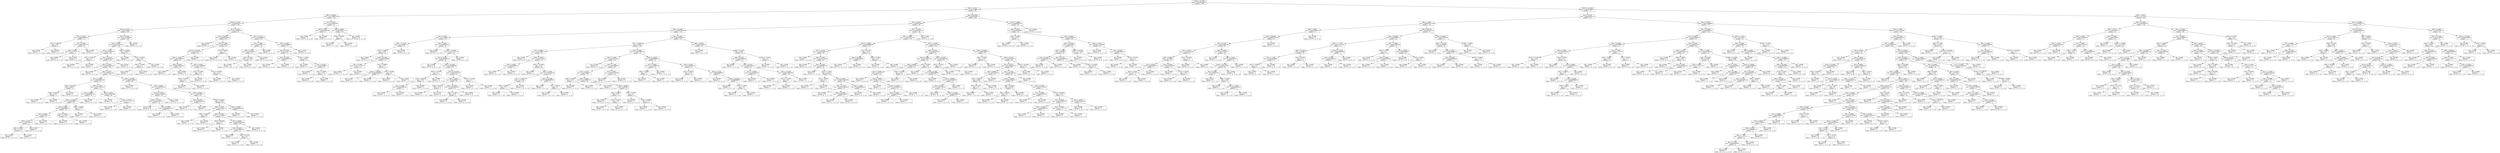 digraph Tree {
0 [label="X[10] <= 10.2500\ngini = 0.642663234252\nsamples = 1599", shape="box"] ;
1 [label="X[9] <= 0.5750\ngini = 0.522570962701\nsamples = 842", shape="box"] ;
0 -> 1 ;
2 [label="X[6] <= 98.5000\ngini = 0.41110995193\nsamples = 353", shape="box"] ;
1 -> 2 ;
3 [label="X[10] <= 9.7500\ngini = 0.454416467727\nsamples = 298", shape="box"] ;
2 -> 3 ;
4 [label="X[10] <= 9.0750\ngini = 0.390281836177\nsamples = 206", shape="box"] ;
3 -> 4 ;
5 [label="X[3] <= 2.0500\ngini = 0.694444444444\nsamples = 12", shape="box"] ;
4 -> 5 ;
6 [label="X[7] <= 0.9960\ngini = 0.48\nsamples = 5", shape="box"] ;
5 -> 6 ;
7 [label="gini = 0.0000\nsamples = 2\nvalue = [ 0.  2.  0.  0.  0.  0.]", shape="box"] ;
6 -> 7 ;
8 [label="gini = 0.0000\nsamples = 3\nvalue = [ 0.  0.  3.  0.  0.  0.]", shape="box"] ;
6 -> 8 ;
9 [label="X[7] <= 1.0007\ngini = 0.448979591837\nsamples = 7", shape="box"] ;
5 -> 9 ;
10 [label="X[5] <= 6.5000\ngini = 0.277777777778\nsamples = 6", shape="box"] ;
9 -> 10 ;
11 [label="gini = 0.0000\nsamples = 1\nvalue = [ 0.  1.  0.  0.  0.  0.]", shape="box"] ;
10 -> 11 ;
12 [label="gini = 0.0000\nsamples = 5\nvalue = [ 0.  0.  0.  5.  0.  0.]", shape="box"] ;
10 -> 12 ;
13 [label="gini = 0.0000\nsamples = 1\nvalue = [ 1.  0.  0.  0.  0.  0.]", shape="box"] ;
9 -> 13 ;
14 [label="X[8] <= 3.5400\ngini = 0.347220746094\nsamples = 194", shape="box"] ;
4 -> 14 ;
15 [label="X[3] <= 4.4000\ngini = 0.330747512404\nsamples = 191", shape="box"] ;
14 -> 15 ;
16 [label="X[1] <= 0.2350\ngini = 0.304159574786\nsamples = 183", shape="box"] ;
15 -> 16 ;
17 [label="X[7] <= 0.9965\ngini = 0.5\nsamples = 2", shape="box"] ;
16 -> 17 ;
18 [label="gini = 0.0000\nsamples = 1\nvalue = [ 0.  1.  0.  0.  0.  0.]", shape="box"] ;
17 -> 18 ;
19 [label="gini = 0.0000\nsamples = 1\nvalue = [ 0.  0.  0.  1.  0.  0.]", shape="box"] ;
17 -> 19 ;
20 [label="X[1] <= 0.9725\ngini = 0.290467323952\nsamples = 181", shape="box"] ;
16 -> 20 ;
21 [label="X[9] <= 0.3600\ngini = 0.282592592593\nsamples = 180", shape="box"] ;
20 -> 21 ;
22 [label="gini = 0.0000\nsamples = 1\nvalue = [ 0.  1.  0.  0.  0.  0.]", shape="box"] ;
21 -> 22 ;
23 [label="X[4] <= 0.0795\ngini = 0.275085047283\nsamples = 179", shape="box"] ;
21 -> 23 ;
24 [label="X[1] <= 0.4200\ngini = 0.363664075598\nsamples = 81", shape="box"] ;
23 -> 24 ;
25 [label="X[4] <= 0.0730\ngini = 0.46875\nsamples = 8", shape="box"] ;
24 -> 25 ;
26 [label="X[9] <= 0.5350\ngini = 0.375\nsamples = 4", shape="box"] ;
25 -> 26 ;
27 [label="gini = 0.0000\nsamples = 1\nvalue = [ 0.  0.  0.  1.  0.  0.]", shape="box"] ;
26 -> 27 ;
28 [label="gini = 0.0000\nsamples = 3\nvalue = [ 0.  0.  3.  0.  0.  0.]", shape="box"] ;
26 -> 28 ;
29 [label="gini = 0.0000\nsamples = 4\nvalue = [ 0.  0.  0.  4.  0.  0.]", shape="box"] ;
25 -> 29 ;
30 [label="X[8] <= 3.3350\ngini = 0.307374741978\nsamples = 73", shape="box"] ;
24 -> 30 ;
31 [label="X[7] <= 0.9980\ngini = 0.494693877551\nsamples = 35", shape="box"] ;
30 -> 31 ;
32 [label="X[6] <= 77.0000\ngini = 0.438934802571\nsamples = 33", shape="box"] ;
31 -> 32 ;
33 [label="X[2] <= 0.1900\ngini = 0.38049940547\nsamples = 29", shape="box"] ;
32 -> 33 ;
34 [label="X[7] <= 0.9967\ngini = 0.556213017751\nsamples = 13", shape="box"] ;
33 -> 34 ;
35 [label="X[8] <= 3.3250\ngini = 0.37037037037\nsamples = 9", shape="box"] ;
34 -> 35 ;
36 [label="X[0] <= 8.7500\ngini = 0.21875\nsamples = 8", shape="box"] ;
35 -> 36 ;
37 [label="gini = 0.0000\nsamples = 7\nvalue = [ 0.  0.  7.  0.  0.  0.]", shape="box"] ;
36 -> 37 ;
38 [label="gini = 0.0000\nsamples = 1\nvalue = [ 0.  1.  0.  0.  0.  0.]", shape="box"] ;
36 -> 38 ;
39 [label="gini = 0.0000\nsamples = 1\nvalue = [ 0.  0.  0.  1.  0.  0.]", shape="box"] ;
35 -> 39 ;
40 [label="gini = 0.0000\nsamples = 4\nvalue = [ 0.  0.  0.  4.  0.  0.]", shape="box"] ;
34 -> 40 ;
41 [label="X[1] <= 0.8075\ngini = 0.1171875\nsamples = 16", shape="box"] ;
33 -> 41 ;
42 [label="gini = 0.0000\nsamples = 15\nvalue = [  0.   0.  15.   0.   0.   0.]", shape="box"] ;
41 -> 42 ;
43 [label="gini = 0.0000\nsamples = 1\nvalue = [ 0.  0.  0.  1.  0.  0.]", shape="box"] ;
41 -> 43 ;
44 [label="X[9] <= 0.4400\ngini = 0.375\nsamples = 4", shape="box"] ;
32 -> 44 ;
45 [label="gini = 0.0000\nsamples = 1\nvalue = [ 0.  0.  1.  0.  0.  0.]", shape="box"] ;
44 -> 45 ;
46 [label="gini = 0.0000\nsamples = 3\nvalue = [ 0.  0.  0.  3.  0.  0.]", shape="box"] ;
44 -> 46 ;
47 [label="gini = 0.0000\nsamples = 2\nvalue = [ 0.  2.  0.  0.  0.  0.]", shape="box"] ;
31 -> 47 ;
48 [label="X[9] <= 0.5650\ngini = 0.0512465373961\nsamples = 38", shape="box"] ;
30 -> 48 ;
49 [label="gini = 0.0000\nsamples = 32\nvalue = [  0.   0.  32.   0.   0.   0.]", shape="box"] ;
48 -> 49 ;
50 [label="X[2] <= 0.0250\ngini = 0.277777777778\nsamples = 6", shape="box"] ;
48 -> 50 ;
51 [label="gini = 0.0000\nsamples = 1\nvalue = [ 0.  0.  0.  0.  1.  0.]", shape="box"] ;
50 -> 51 ;
52 [label="gini = 0.0000\nsamples = 5\nvalue = [ 0.  0.  5.  0.  0.  0.]", shape="box"] ;
50 -> 52 ;
53 [label="X[6] <= 12.5000\ngini = 0.188463140358\nsamples = 98", shape="box"] ;
23 -> 53 ;
54 [label="gini = 0.0000\nsamples = 1\nvalue = [ 0.  1.  0.  0.  0.  0.]", shape="box"] ;
53 -> 54 ;
55 [label="X[8] <= 3.3050\ngini = 0.172600701456\nsamples = 97", shape="box"] ;
53 -> 55 ;
56 [label="X[10] <= 9.3500\ngini = 0.0363511659808\nsamples = 54", shape="box"] ;
55 -> 56 ;
57 [label="X[10] <= 9.2500\ngini = 0.14201183432\nsamples = 13", shape="box"] ;
56 -> 57 ;
58 [label="gini = 0.0000\nsamples = 10\nvalue = [  0.   0.  10.   0.   0.   0.]", shape="box"] ;
57 -> 58 ;
59 [label="X[1] <= 0.6800\ngini = 0.444444444444\nsamples = 3", shape="box"] ;
57 -> 59 ;
60 [label="gini = 0.0000\nsamples = 1\nvalue = [ 0.  1.  0.  0.  0.  0.]", shape="box"] ;
59 -> 60 ;
61 [label="gini = 0.0000\nsamples = 2\nvalue = [ 0.  0.  2.  0.  0.  0.]", shape="box"] ;
59 -> 61 ;
62 [label="gini = 0.0000\nsamples = 41\nvalue = [  0.   0.  41.   0.   0.   0.]", shape="box"] ;
56 -> 62 ;
63 [label="X[9] <= 0.4650\ngini = 0.319091400757\nsamples = 43", shape="box"] ;
55 -> 63 ;
64 [label="X[0] <= 8.4500\ngini = 0.444444444444\nsamples = 3", shape="box"] ;
63 -> 64 ;
65 [label="gini = 0.0000\nsamples = 2\nvalue = [ 0.  2.  0.  0.  0.  0.]", shape="box"] ;
64 -> 65 ;
66 [label="gini = 0.0000\nsamples = 1\nvalue = [ 0.  0.  1.  0.  0.  0.]", shape="box"] ;
64 -> 66 ;
67 [label="X[0] <= 9.0500\ngini = 0.26125\nsamples = 40", shape="box"] ;
63 -> 67 ;
68 [label="X[0] <= 7.0500\ngini = 0.197224251278\nsamples = 37", shape="box"] ;
67 -> 68 ;
69 [label="X[1] <= 0.4250\ngini = 0.48\nsamples = 5", shape="box"] ;
68 -> 69 ;
70 [label="gini = 0.0000\nsamples = 3\nvalue = [ 0.  0.  3.  0.  0.  0.]", shape="box"] ;
69 -> 70 ;
71 [label="gini = 0.0000\nsamples = 2\nvalue = [ 0.  0.  0.  2.  0.  0.]", shape="box"] ;
69 -> 71 ;
72 [label="X[8] <= 3.3150\ngini = 0.119140625\nsamples = 32", shape="box"] ;
68 -> 72 ;
73 [label="X[6] <= 68.5000\ngini = 0.5\nsamples = 2", shape="box"] ;
72 -> 73 ;
74 [label="gini = 0.0000\nsamples = 1\nvalue = [ 0.  1.  0.  0.  0.  0.]", shape="box"] ;
73 -> 74 ;
75 [label="gini = 0.0000\nsamples = 1\nvalue = [ 0.  0.  1.  0.  0.  0.]", shape="box"] ;
73 -> 75 ;
76 [label="X[5] <= 8.0000\ngini = 0.0644444444444\nsamples = 30", shape="box"] ;
72 -> 76 ;
77 [label="X[8] <= 3.3650\ngini = 0.197530864198\nsamples = 9", shape="box"] ;
76 -> 77 ;
78 [label="gini = 0.0000\nsamples = 7\nvalue = [ 0.  0.  7.  0.  0.  0.]", shape="box"] ;
77 -> 78 ;
79 [label="X[4] <= 0.1340\ngini = 0.5\nsamples = 2", shape="box"] ;
77 -> 79 ;
80 [label="gini = 0.0000\nsamples = 1\nvalue = [ 0.  0.  0.  1.  0.  0.]", shape="box"] ;
79 -> 80 ;
81 [label="gini = 0.0000\nsamples = 1\nvalue = [ 0.  0.  1.  0.  0.  0.]", shape="box"] ;
79 -> 81 ;
82 [label="gini = 0.0000\nsamples = 21\nvalue = [  0.   0.  21.   0.   0.   0.]", shape="box"] ;
76 -> 82 ;
83 [label="X[0] <= 9.3000\ngini = 0.444444444444\nsamples = 3", shape="box"] ;
67 -> 83 ;
84 [label="gini = 0.0000\nsamples = 2\nvalue = [ 0.  0.  0.  2.  0.  0.]", shape="box"] ;
83 -> 84 ;
85 [label="gini = 0.0000\nsamples = 1\nvalue = [ 0.  0.  1.  0.  0.  0.]", shape="box"] ;
83 -> 85 ;
86 [label="gini = 0.0000\nsamples = 1\nvalue = [ 1.  0.  0.  0.  0.  0.]", shape="box"] ;
20 -> 86 ;
87 [label="X[5] <= 22.5000\ngini = 0.59375\nsamples = 8", shape="box"] ;
15 -> 87 ;
88 [label="gini = 0.0000\nsamples = 3\nvalue = [ 0.  0.  0.  3.  0.  0.]", shape="box"] ;
87 -> 88 ;
89 [label="X[1] <= 0.6225\ngini = 0.56\nsamples = 5", shape="box"] ;
87 -> 89 ;
90 [label="X[0] <= 9.7000\ngini = 0.5\nsamples = 2", shape="box"] ;
89 -> 90 ;
91 [label="gini = 0.0000\nsamples = 1\nvalue = [ 0.  0.  0.  1.  0.  0.]", shape="box"] ;
90 -> 91 ;
92 [label="gini = 0.0000\nsamples = 1\nvalue = [ 0.  1.  0.  0.  0.  0.]", shape="box"] ;
90 -> 92 ;
93 [label="gini = 0.0000\nsamples = 3\nvalue = [ 0.  0.  3.  0.  0.  0.]", shape="box"] ;
89 -> 93 ;
94 [label="gini = 0.0000\nsamples = 3\nvalue = [ 0.  0.  0.  3.  0.  0.]", shape="box"] ;
14 -> 94 ;
95 [label="X[2] <= 0.1850\ngini = 0.551039697543\nsamples = 92", shape="box"] ;
3 -> 95 ;
96 [label="X[1] <= 0.4550\ngini = 0.420604914934\nsamples = 46", shape="box"] ;
95 -> 96 ;
97 [label="gini = 0.0000\nsamples = 2\nvalue = [ 0.  0.  0.  2.  0.  0.]", shape="box"] ;
96 -> 97 ;
98 [label="X[4] <= 0.1690\ngini = 0.381198347107\nsamples = 44", shape="box"] ;
96 -> 98 ;
99 [label="X[10] <= 10.1500\ngini = 0.323129251701\nsamples = 42", shape="box"] ;
98 -> 99 ;
100 [label="X[0] <= 7.6500\ngini = 0.290303390839\nsamples = 41", shape="box"] ;
99 -> 100 ;
101 [label="X[4] <= 0.0655\ngini = 0.0867768595041\nsamples = 22", shape="box"] ;
100 -> 101 ;
102 [label="gini = 0.0000\nsamples = 1\nvalue = [ 0.  0.  0.  0.  1.  0.]", shape="box"] ;
101 -> 102 ;
103 [label="gini = 0.0000\nsamples = 21\nvalue = [  0.   0.  21.   0.   0.   0.]", shape="box"] ;
101 -> 103 ;
104 [label="X[9] <= 0.5450\ngini = 0.432132963989\nsamples = 19", shape="box"] ;
100 -> 104 ;
105 [label="X[5] <= 9.5000\ngini = 0.32\nsamples = 15", shape="box"] ;
104 -> 105 ;
106 [label="X[9] <= 0.4700\ngini = 0.5\nsamples = 6", shape="box"] ;
105 -> 106 ;
107 [label="gini = 0.0000\nsamples = 3\nvalue = [ 0.  0.  3.  0.  0.  0.]", shape="box"] ;
106 -> 107 ;
108 [label="gini = 0.0000\nsamples = 3\nvalue = [ 0.  0.  0.  3.  0.  0.]", shape="box"] ;
106 -> 108 ;
109 [label="gini = 0.0000\nsamples = 9\nvalue = [ 0.  0.  9.  0.  0.  0.]", shape="box"] ;
105 -> 109 ;
110 [label="X[7] <= 0.9958\ngini = 0.375\nsamples = 4", shape="box"] ;
104 -> 110 ;
111 [label="gini = 0.0000\nsamples = 1\nvalue = [ 0.  0.  1.  0.  0.  0.]", shape="box"] ;
110 -> 111 ;
112 [label="gini = 0.0000\nsamples = 3\nvalue = [ 0.  0.  0.  3.  0.  0.]", shape="box"] ;
110 -> 112 ;
113 [label="gini = 0.0000\nsamples = 1\nvalue = [ 1.  0.  0.  0.  0.  0.]", shape="box"] ;
99 -> 113 ;
114 [label="X[7] <= 0.9944\ngini = 0.5\nsamples = 2", shape="box"] ;
98 -> 114 ;
115 [label="gini = 0.0000\nsamples = 1\nvalue = [ 0.  1.  0.  0.  0.  0.]", shape="box"] ;
114 -> 115 ;
116 [label="gini = 0.0000\nsamples = 1\nvalue = [ 1.  0.  0.  0.  0.  0.]", shape="box"] ;
114 -> 116 ;
117 [label="X[2] <= 0.2450\ngini = 0.571833648393\nsamples = 46", shape="box"] ;
95 -> 117 ;
118 [label="X[1] <= 0.8050\ngini = 0.354570637119\nsamples = 19", shape="box"] ;
117 -> 118 ;
119 [label="X[8] <= 3.4150\ngini = 0.207612456747\nsamples = 17", shape="box"] ;
118 -> 119 ;
120 [label="X[4] <= 0.1025\ngini = 0.1171875\nsamples = 16", shape="box"] ;
119 -> 120 ;
121 [label="gini = 0.0000\nsamples = 15\nvalue = [  0.   0.   0.  15.   0.   0.]", shape="box"] ;
120 -> 121 ;
122 [label="gini = 0.0000\nsamples = 1\nvalue = [ 0.  1.  0.  0.  0.  0.]", shape="box"] ;
120 -> 122 ;
123 [label="gini = 0.0000\nsamples = 1\nvalue = [ 0.  1.  0.  0.  0.  0.]", shape="box"] ;
119 -> 123 ;
124 [label="gini = 0.0000\nsamples = 2\nvalue = [ 0.  0.  2.  0.  0.  0.]", shape="box"] ;
118 -> 124 ;
125 [label="X[8] <= 3.2950\ngini = 0.510288065844\nsamples = 27", shape="box"] ;
117 -> 125 ;
126 [label="X[0] <= 8.2500\ngini = 0.587257617729\nsamples = 19", shape="box"] ;
125 -> 126 ;
127 [label="X[9] <= 0.4900\ngini = 0.408163265306\nsamples = 7", shape="box"] ;
126 -> 127 ;
128 [label="gini = 0.0000\nsamples = 2\nvalue = [ 0.  2.  0.  0.  0.  0.]", shape="box"] ;
127 -> 128 ;
129 [label="gini = 0.0000\nsamples = 5\nvalue = [ 0.  0.  0.  5.  0.  0.]", shape="box"] ;
127 -> 129 ;
130 [label="X[3] <= 1.8500\ngini = 0.375\nsamples = 12", shape="box"] ;
126 -> 130 ;
131 [label="gini = 0.0000\nsamples = 1\nvalue = [ 0.  0.  0.  1.  0.  0.]", shape="box"] ;
130 -> 131 ;
132 [label="X[1] <= 0.4450\ngini = 0.297520661157\nsamples = 11", shape="box"] ;
130 -> 132 ;
133 [label="gini = 0.0000\nsamples = 1\nvalue = [ 0.  0.  0.  1.  0.  0.]", shape="box"] ;
132 -> 133 ;
134 [label="X[3] <= 2.8500\ngini = 0.18\nsamples = 10", shape="box"] ;
132 -> 134 ;
135 [label="gini = 0.0000\nsamples = 9\nvalue = [ 0.  0.  9.  0.  0.  0.]", shape="box"] ;
134 -> 135 ;
136 [label="gini = 0.0000\nsamples = 1\nvalue = [ 0.  0.  0.  1.  0.  0.]", shape="box"] ;
134 -> 136 ;
137 [label="gini = 0.0000\nsamples = 8\nvalue = [ 0.  0.  8.  0.  0.  0.]", shape="box"] ;
125 -> 137 ;
138 [label="X[4] <= 0.0725\ngini = 0.103140495868\nsamples = 55", shape="box"] ;
2 -> 138 ;
139 [label="X[9] <= 0.5350\ngini = 0.408163265306\nsamples = 7", shape="box"] ;
138 -> 139 ;
140 [label="gini = 0.0000\nsamples = 5\nvalue = [ 0.  0.  5.  0.  0.  0.]", shape="box"] ;
139 -> 140 ;
141 [label="gini = 0.0000\nsamples = 2\nvalue = [ 0.  0.  0.  2.  0.  0.]", shape="box"] ;
139 -> 141 ;
142 [label="X[8] <= 3.0850\ngini = 0.0407986111111\nsamples = 48", shape="box"] ;
138 -> 142 ;
143 [label="X[10] <= 9.4000\ngini = 0.5\nsamples = 2", shape="box"] ;
142 -> 143 ;
144 [label="gini = 0.0000\nsamples = 1\nvalue = [ 0.  0.  1.  0.  0.  0.]", shape="box"] ;
143 -> 144 ;
145 [label="gini = 0.0000\nsamples = 1\nvalue = [ 0.  0.  0.  1.  0.  0.]", shape="box"] ;
143 -> 145 ;
146 [label="gini = 0.0000\nsamples = 46\nvalue = [  0.   0.  46.   0.   0.   0.]", shape="box"] ;
142 -> 146 ;
147 [label="X[6] <= 81.5000\ngini = 0.563706240773\nsamples = 489", shape="box"] ;
1 -> 147 ;
148 [label="X[1] <= 0.5475\ngini = 0.582695150658\nsamples = 397", shape="box"] ;
147 -> 148 ;
149 [label="X[6] <= 28.5000\ngini = 0.573859739369\nsamples = 216", shape="box"] ;
148 -> 149 ;
150 [label="X[5] <= 5.5000\ngini = 0.47701446281\nsamples = 88", shape="box"] ;
149 -> 150 ;
151 [label="X[0] <= 11.4500\ngini = 0.57100591716\nsamples = 26", shape="box"] ;
150 -> 151 ;
152 [label="X[3] <= 1.6500\ngini = 0.545\nsamples = 20", shape="box"] ;
151 -> 152 ;
153 [label="gini = 0.0000\nsamples = 3\nvalue = [ 0.  0.  0.  3.  0.  0.]", shape="box"] ;
152 -> 153 ;
154 [label="X[10] <= 9.7500\ngini = 0.463667820069\nsamples = 17", shape="box"] ;
152 -> 154 ;
155 [label="X[4] <= 0.1895\ngini = 0.152777777778\nsamples = 12", shape="box"] ;
154 -> 155 ;
156 [label="gini = 0.0000\nsamples = 11\nvalue = [  0.   0.  11.   0.   0.   0.]", shape="box"] ;
155 -> 156 ;
157 [label="gini = 0.0000\nsamples = 1\nvalue = [ 0.  0.  0.  1.  0.  0.]", shape="box"] ;
155 -> 157 ;
158 [label="X[2] <= 0.4800\ngini = 0.72\nsamples = 5", shape="box"] ;
154 -> 158 ;
159 [label="X[10] <= 10.0500\ngini = 0.444444444444\nsamples = 3", shape="box"] ;
158 -> 159 ;
160 [label="gini = 0.0000\nsamples = 1\nvalue = [ 0.  0.  0.  0.  0.  1.]", shape="box"] ;
159 -> 160 ;
161 [label="gini = 0.0000\nsamples = 2\nvalue = [ 0.  0.  0.  2.  0.  0.]", shape="box"] ;
159 -> 161 ;
162 [label="X[0] <= 9.5500\ngini = 0.5\nsamples = 2", shape="box"] ;
158 -> 162 ;
163 [label="gini = 0.0000\nsamples = 1\nvalue = [ 0.  0.  0.  0.  1.  0.]", shape="box"] ;
162 -> 163 ;
164 [label="gini = 0.0000\nsamples = 1\nvalue = [ 0.  0.  1.  0.  0.  0.]", shape="box"] ;
162 -> 164 ;
165 [label="gini = 0.0000\nsamples = 6\nvalue = [ 0.  0.  0.  6.  0.  0.]", shape="box"] ;
151 -> 165 ;
166 [label="X[0] <= 6.5000\ngini = 0.374609781478\nsamples = 62", shape="box"] ;
150 -> 166 ;
167 [label="gini = 0.0000\nsamples = 2\nvalue = [ 0.  0.  0.  0.  2.  0.]", shape="box"] ;
166 -> 167 ;
168 [label="X[0] <= 14.6500\ngini = 0.337777777778\nsamples = 60", shape="box"] ;
166 -> 168 ;
169 [label="X[0] <= 9.1500\ngini = 0.294887039239\nsamples = 58", shape="box"] ;
168 -> 169 ;
170 [label="gini = 0.0000\nsamples = 25\nvalue = [  0.   0.   0.  25.   0.   0.]", shape="box"] ;
169 -> 170 ;
171 [label="X[0] <= 10.7500\ngini = 0.451790633609\nsamples = 33", shape="box"] ;
169 -> 171 ;
172 [label="X[0] <= 10.5500\ngini = 0.5\nsamples = 12", shape="box"] ;
171 -> 172 ;
173 [label="X[0] <= 10.0500\ngini = 0.375\nsamples = 8", shape="box"] ;
172 -> 173 ;
174 [label="X[1] <= 0.3400\ngini = 0.444444444444\nsamples = 3", shape="box"] ;
173 -> 174 ;
175 [label="gini = 0.0000\nsamples = 2\nvalue = [ 0.  0.  2.  0.  0.  0.]", shape="box"] ;
174 -> 175 ;
176 [label="gini = 0.0000\nsamples = 1\nvalue = [ 0.  0.  0.  1.  0.  0.]", shape="box"] ;
174 -> 176 ;
177 [label="gini = 0.0000\nsamples = 5\nvalue = [ 0.  0.  0.  5.  0.  0.]", shape="box"] ;
173 -> 177 ;
178 [label="gini = 0.0000\nsamples = 4\nvalue = [ 0.  0.  4.  0.  0.  0.]", shape="box"] ;
172 -> 178 ;
179 [label="X[10] <= 10.1500\ngini = 0.326530612245\nsamples = 21", shape="box"] ;
171 -> 179 ;
180 [label="X[8] <= 3.0050\ngini = 0.193905817175\nsamples = 19", shape="box"] ;
179 -> 180 ;
181 [label="X[4] <= 0.0745\ngini = 0.375\nsamples = 4", shape="box"] ;
180 -> 181 ;
182 [label="gini = 0.0000\nsamples = 1\nvalue = [ 0.  0.  0.  0.  1.  0.]", shape="box"] ;
181 -> 182 ;
183 [label="gini = 0.0000\nsamples = 3\nvalue = [ 0.  0.  0.  3.  0.  0.]", shape="box"] ;
181 -> 183 ;
184 [label="X[6] <= 16.5000\ngini = 0.124444444444\nsamples = 15", shape="box"] ;
180 -> 184 ;
185 [label="X[8] <= 3.1550\ngini = 0.375\nsamples = 4", shape="box"] ;
184 -> 185 ;
186 [label="gini = 0.0000\nsamples = 1\nvalue = [ 0.  0.  1.  0.  0.  0.]", shape="box"] ;
185 -> 186 ;
187 [label="gini = 0.0000\nsamples = 3\nvalue = [ 0.  0.  0.  3.  0.  0.]", shape="box"] ;
185 -> 187 ;
188 [label="gini = 0.0000\nsamples = 11\nvalue = [  0.   0.   0.  11.   0.   0.]", shape="box"] ;
184 -> 188 ;
189 [label="X[0] <= 12.1500\ngini = 0.5\nsamples = 2", shape="box"] ;
179 -> 189 ;
190 [label="gini = 0.0000\nsamples = 1\nvalue = [ 0.  0.  0.  0.  1.  0.]", shape="box"] ;
189 -> 190 ;
191 [label="gini = 0.0000\nsamples = 1\nvalue = [ 0.  0.  1.  0.  0.  0.]", shape="box"] ;
189 -> 191 ;
192 [label="gini = 0.0000\nsamples = 2\nvalue = [ 0.  0.  0.  0.  2.  0.]", shape="box"] ;
168 -> 192 ;
193 [label="X[3] <= 2.5500\ngini = 0.602294921875\nsamples = 128", shape="box"] ;
149 -> 193 ;
194 [label="X[1] <= 0.3850\ngini = 0.6052\nsamples = 100", shape="box"] ;
193 -> 194 ;
195 [label="X[7] <= 0.9963\ngini = 0.576131687243\nsamples = 27", shape="box"] ;
194 -> 195 ;
196 [label="gini = 0.0000\nsamples = 4\nvalue = [ 0.  0.  4.  0.  0.  0.]", shape="box"] ;
195 -> 196 ;
197 [label="X[6] <= 31.5000\ngini = 0.476370510397\nsamples = 23", shape="box"] ;
195 -> 197 ;
198 [label="X[8] <= 2.9950\ngini = 0.444444444444\nsamples = 3", shape="box"] ;
197 -> 198 ;
199 [label="gini = 0.0000\nsamples = 1\nvalue = [ 0.  0.  0.  0.  0.  1.]", shape="box"] ;
198 -> 199 ;
200 [label="gini = 0.0000\nsamples = 2\nvalue = [ 0.  0.  0.  0.  2.  0.]", shape="box"] ;
198 -> 200 ;
201 [label="X[5] <= 12.5000\ngini = 0.34\nsamples = 20", shape="box"] ;
197 -> 201 ;
202 [label="gini = 0.0000\nsamples = 1\nvalue = [ 0.  0.  1.  0.  0.  0.]", shape="box"] ;
201 -> 202 ;
203 [label="X[3] <= 2.4000\ngini = 0.277008310249\nsamples = 19", shape="box"] ;
201 -> 203 ;
204 [label="X[1] <= 0.2650\ngini = 0.1171875\nsamples = 16", shape="box"] ;
203 -> 204 ;
205 [label="X[9] <= 0.8800\ngini = 0.5\nsamples = 2", shape="box"] ;
204 -> 205 ;
206 [label="gini = 0.0000\nsamples = 1\nvalue = [ 0.  0.  0.  0.  1.  0.]", shape="box"] ;
205 -> 206 ;
207 [label="gini = 0.0000\nsamples = 1\nvalue = [ 0.  0.  0.  1.  0.  0.]", shape="box"] ;
205 -> 207 ;
208 [label="gini = 0.0000\nsamples = 14\nvalue = [  0.   0.   0.  14.   0.   0.]", shape="box"] ;
204 -> 208 ;
209 [label="X[6] <= 57.0000\ngini = 0.666666666667\nsamples = 3", shape="box"] ;
203 -> 209 ;
210 [label="gini = 0.0000\nsamples = 1\nvalue = [ 0.  0.  0.  0.  1.  0.]", shape="box"] ;
209 -> 210 ;
211 [label="X[7] <= 0.9974\ngini = 0.5\nsamples = 2", shape="box"] ;
209 -> 211 ;
212 [label="gini = 0.0000\nsamples = 1\nvalue = [ 0.  0.  1.  0.  0.  0.]", shape="box"] ;
211 -> 212 ;
213 [label="gini = 0.0000\nsamples = 1\nvalue = [ 0.  0.  0.  1.  0.  0.]", shape="box"] ;
211 -> 213 ;
214 [label="X[2] <= 0.3050\ngini = 0.555075999249\nsamples = 73", shape="box"] ;
194 -> 214 ;
215 [label="X[3] <= 1.6500\ngini = 0.522675736961\nsamples = 42", shape="box"] ;
214 -> 215 ;
216 [label="gini = 0.0000\nsamples = 6\nvalue = [ 0.  0.  6.  0.  0.  0.]", shape="box"] ;
215 -> 216 ;
217 [label="X[0] <= 7.7500\ngini = 0.516975308642\nsamples = 36", shape="box"] ;
215 -> 217 ;
218 [label="X[1] <= 0.4250\ngini = 0.525519848771\nsamples = 23", shape="box"] ;
217 -> 218 ;
219 [label="X[9] <= 0.5850\ngini = 0.32\nsamples = 5", shape="box"] ;
218 -> 219 ;
220 [label="gini = 0.0000\nsamples = 1\nvalue = [ 0.  0.  1.  0.  0.  0.]", shape="box"] ;
219 -> 220 ;
221 [label="gini = 0.0000\nsamples = 4\nvalue = [ 0.  0.  0.  4.  0.  0.]", shape="box"] ;
219 -> 221 ;
222 [label="X[9] <= 0.6050\ngini = 0.475308641975\nsamples = 18", shape="box"] ;
218 -> 222 ;
223 [label="gini = 0.0000\nsamples = 2\nvalue = [ 0.  0.  0.  2.  0.  0.]", shape="box"] ;
222 -> 223 ;
224 [label="X[9] <= 0.6450\ngini = 0.3984375\nsamples = 16", shape="box"] ;
222 -> 224 ;
225 [label="X[4] <= 0.0805\ngini = 0.18\nsamples = 10", shape="box"] ;
224 -> 225 ;
226 [label="gini = 0.0000\nsamples = 8\nvalue = [ 0.  0.  8.  0.  0.  0.]", shape="box"] ;
225 -> 226 ;
227 [label="X[2] <= 0.1450\ngini = 0.5\nsamples = 2", shape="box"] ;
225 -> 227 ;
228 [label="gini = 0.0000\nsamples = 1\nvalue = [ 0.  0.  1.  0.  0.  0.]", shape="box"] ;
227 -> 228 ;
229 [label="gini = 0.0000\nsamples = 1\nvalue = [ 0.  0.  0.  0.  1.  0.]", shape="box"] ;
227 -> 229 ;
230 [label="X[4] <= 0.0790\ngini = 0.5\nsamples = 6", shape="box"] ;
224 -> 230 ;
231 [label="gini = 0.0000\nsamples = 2\nvalue = [ 0.  0.  0.  2.  0.  0.]", shape="box"] ;
230 -> 231 ;
232 [label="X[5] <= 8.5000\ngini = 0.375\nsamples = 4", shape="box"] ;
230 -> 232 ;
233 [label="gini = 0.0000\nsamples = 1\nvalue = [ 0.  0.  0.  1.  0.  0.]", shape="box"] ;
232 -> 233 ;
234 [label="gini = 0.0000\nsamples = 3\nvalue = [ 0.  0.  3.  0.  0.  0.]", shape="box"] ;
232 -> 234 ;
235 [label="X[7] <= 0.9972\ngini = 0.260355029586\nsamples = 13", shape="box"] ;
217 -> 235 ;
236 [label="gini = 0.0000\nsamples = 2\nvalue = [ 0.  0.  2.  0.  0.  0.]", shape="box"] ;
235 -> 236 ;
237 [label="gini = 0.0000\nsamples = 11\nvalue = [  0.   0.   0.  11.   0.   0.]", shape="box"] ;
235 -> 237 ;
238 [label="X[10] <= 9.6500\ngini = 0.464099895942\nsamples = 31", shape="box"] ;
214 -> 238 ;
239 [label="X[7] <= 0.9967\ngini = 0.110726643599\nsamples = 17", shape="box"] ;
238 -> 239 ;
240 [label="X[9] <= 1.0800\ngini = 0.5\nsamples = 2", shape="box"] ;
239 -> 240 ;
241 [label="gini = 0.0000\nsamples = 1\nvalue = [ 0.  0.  0.  1.  0.  0.]", shape="box"] ;
240 -> 241 ;
242 [label="gini = 0.0000\nsamples = 1\nvalue = [ 0.  0.  1.  0.  0.  0.]", shape="box"] ;
240 -> 242 ;
243 [label="gini = 0.0000\nsamples = 15\nvalue = [  0.   0.  15.   0.   0.   0.]", shape="box"] ;
239 -> 243 ;
244 [label="X[4] <= 0.0930\ngini = 0.673469387755\nsamples = 14", shape="box"] ;
238 -> 244 ;
245 [label="X[1] <= 0.4650\ngini = 0.375\nsamples = 8", shape="box"] ;
244 -> 245 ;
246 [label="gini = 0.0000\nsamples = 6\nvalue = [ 0.  0.  6.  0.  0.  0.]", shape="box"] ;
245 -> 246 ;
247 [label="gini = 0.0000\nsamples = 2\nvalue = [ 0.  0.  0.  0.  2.  0.]", shape="box"] ;
245 -> 247 ;
248 [label="X[4] <= 0.1100\ngini = 0.666666666667\nsamples = 6", shape="box"] ;
244 -> 248 ;
249 [label="gini = 0.0000\nsamples = 3\nvalue = [ 0.  0.  0.  0.  3.  0.]", shape="box"] ;
248 -> 249 ;
250 [label="X[0] <= 10.5500\ngini = 0.666666666667\nsamples = 3", shape="box"] ;
248 -> 250 ;
251 [label="gini = 0.0000\nsamples = 1\nvalue = [ 1.  0.  0.  0.  0.  0.]", shape="box"] ;
250 -> 251 ;
252 [label="X[3] <= 1.8500\ngini = 0.5\nsamples = 2", shape="box"] ;
250 -> 252 ;
253 [label="gini = 0.0000\nsamples = 1\nvalue = [ 0.  1.  0.  0.  0.  0.]", shape="box"] ;
252 -> 253 ;
254 [label="gini = 0.0000\nsamples = 1\nvalue = [ 0.  0.  0.  1.  0.  0.]", shape="box"] ;
252 -> 254 ;
255 [label="X[9] <= 0.6050\ngini = 0.441326530612\nsamples = 28", shape="box"] ;
193 -> 255 ;
256 [label="gini = 0.0000\nsamples = 3\nvalue = [ 0.  0.  3.  0.  0.  0.]", shape="box"] ;
255 -> 256 ;
257 [label="X[4] <= 0.1345\ngini = 0.3424\nsamples = 25", shape="box"] ;
255 -> 257 ;
258 [label="X[8] <= 3.0350\ngini = 0.234404536862\nsamples = 23", shape="box"] ;
257 -> 258 ;
259 [label="gini = 0.0000\nsamples = 1\nvalue = [ 0.  0.  1.  0.  0.  0.]", shape="box"] ;
258 -> 259 ;
260 [label="X[4] <= 0.0735\ngini = 0.169421487603\nsamples = 22", shape="box"] ;
258 -> 260 ;
261 [label="X[5] <= 15.0000\ngini = 0.444444444444\nsamples = 3", shape="box"] ;
260 -> 261 ;
262 [label="gini = 0.0000\nsamples = 2\nvalue = [ 0.  0.  0.  2.  0.  0.]", shape="box"] ;
261 -> 262 ;
263 [label="gini = 0.0000\nsamples = 1\nvalue = [ 0.  0.  1.  0.  0.  0.]", shape="box"] ;
261 -> 263 ;
264 [label="X[5] <= 13.5000\ngini = 0.0997229916898\nsamples = 19", shape="box"] ;
260 -> 264 ;
265 [label="X[5] <= 11.5000\ngini = 0.5\nsamples = 2", shape="box"] ;
264 -> 265 ;
266 [label="gini = 0.0000\nsamples = 1\nvalue = [ 0.  0.  0.  1.  0.  0.]", shape="box"] ;
265 -> 266 ;
267 [label="gini = 0.0000\nsamples = 1\nvalue = [ 0.  0.  0.  0.  1.  0.]", shape="box"] ;
265 -> 267 ;
268 [label="gini = 0.0000\nsamples = 17\nvalue = [  0.   0.   0.  17.   0.   0.]", shape="box"] ;
264 -> 268 ;
269 [label="X[3] <= 3.1000\ngini = 0.5\nsamples = 2", shape="box"] ;
257 -> 269 ;
270 [label="gini = 0.0000\nsamples = 1\nvalue = [ 0.  0.  1.  0.  0.  0.]", shape="box"] ;
269 -> 270 ;
271 [label="gini = 0.0000\nsamples = 1\nvalue = [ 0.  1.  0.  0.  0.  0.]", shape="box"] ;
269 -> 271 ;
272 [label="X[3] <= 5.7000\ngini = 0.534965355148\nsamples = 181", shape="box"] ;
148 -> 272 ;
273 [label="X[3] <= 1.8500\ngini = 0.519820729706\nsamples = 178", shape="box"] ;
272 -> 273 ;
274 [label="X[10] <= 9.8500\ngini = 0.402644628099\nsamples = 55", shape="box"] ;
273 -> 274 ;
275 [label="X[1] <= 0.5550\ngini = 0.245538128718\nsamples = 43", shape="box"] ;
274 -> 275 ;
276 [label="gini = 0.0000\nsamples = 1\nvalue = [ 0.  0.  0.  1.  0.  0.]", shape="box"] ;
275 -> 276 ;
277 [label="X[8] <= 2.9500\ngini = 0.214285714286\nsamples = 42", shape="box"] ;
275 -> 277 ;
278 [label="gini = 0.0000\nsamples = 1\nvalue = [ 0.  0.  0.  1.  0.  0.]", shape="box"] ;
277 -> 278 ;
279 [label="X[5] <= 3.5000\ngini = 0.179654967281\nsamples = 41", shape="box"] ;
277 -> 279 ;
280 [label="gini = 0.0000\nsamples = 1\nvalue = [ 0.  0.  0.  1.  0.  0.]", shape="box"] ;
279 -> 280 ;
281 [label="X[3] <= 1.3500\ngini = 0.14125\nsamples = 40", shape="box"] ;
279 -> 281 ;
282 [label="X[9] <= 0.8300\ngini = 0.5\nsamples = 2", shape="box"] ;
281 -> 282 ;
283 [label="gini = 0.0000\nsamples = 1\nvalue = [ 0.  0.  1.  0.  0.  0.]", shape="box"] ;
282 -> 283 ;
284 [label="gini = 0.0000\nsamples = 1\nvalue = [ 0.  1.  0.  0.  0.  0.]", shape="box"] ;
282 -> 284 ;
285 [label="X[7] <= 0.9972\ngini = 0.0997229916898\nsamples = 38", shape="box"] ;
281 -> 285 ;
286 [label="X[1] <= 0.7325\ngini = 0.0555102040816\nsamples = 35", shape="box"] ;
285 -> 286 ;
287 [label="gini = 0.0000\nsamples = 32\nvalue = [  0.   0.  32.   0.   0.   0.]", shape="box"] ;
286 -> 287 ;
288 [label="X[6] <= 65.0000\ngini = 0.444444444444\nsamples = 3", shape="box"] ;
286 -> 288 ;
289 [label="gini = 0.0000\nsamples = 1\nvalue = [ 0.  0.  0.  1.  0.  0.]", shape="box"] ;
288 -> 289 ;
290 [label="gini = 0.0000\nsamples = 2\nvalue = [ 0.  0.  2.  0.  0.  0.]", shape="box"] ;
288 -> 290 ;
291 [label="X[8] <= 3.3350\ngini = 0.444444444444\nsamples = 3", shape="box"] ;
285 -> 291 ;
292 [label="gini = 0.0000\nsamples = 2\nvalue = [ 0.  0.  2.  0.  0.  0.]", shape="box"] ;
291 -> 292 ;
293 [label="gini = 0.0000\nsamples = 1\nvalue = [ 0.  0.  0.  1.  0.  0.]", shape="box"] ;
291 -> 293 ;
294 [label="X[1] <= 0.7150\ngini = 0.625\nsamples = 12", shape="box"] ;
274 -> 294 ;
295 [label="X[6] <= 20.5000\ngini = 0.244897959184\nsamples = 7", shape="box"] ;
294 -> 295 ;
296 [label="gini = 0.0000\nsamples = 1\nvalue = [ 0.  1.  0.  0.  0.  0.]", shape="box"] ;
295 -> 296 ;
297 [label="gini = 0.0000\nsamples = 6\nvalue = [ 0.  0.  0.  6.  0.  0.]", shape="box"] ;
295 -> 297 ;
298 [label="X[0] <= 6.7500\ngini = 0.32\nsamples = 5", shape="box"] ;
294 -> 298 ;
299 [label="gini = 0.0000\nsamples = 1\nvalue = [ 1.  0.  0.  0.  0.  0.]", shape="box"] ;
298 -> 299 ;
300 [label="gini = 0.0000\nsamples = 4\nvalue = [ 0.  0.  4.  0.  0.  0.]", shape="box"] ;
298 -> 300 ;
301 [label="X[10] <= 9.5500\ngini = 0.545442527596\nsamples = 123", shape="box"] ;
273 -> 301 ;
302 [label="X[9] <= 0.7050\ngini = 0.542868127643\nsamples = 51", shape="box"] ;
301 -> 302 ;
303 [label="X[4] <= 0.0890\ngini = 0.565759637188\nsamples = 42", shape="box"] ;
302 -> 303 ;
304 [label="X[9] <= 0.6600\ngini = 0.496527777778\nsamples = 24", shape="box"] ;
303 -> 304 ;
305 [label="X[7] <= 0.9963\ngini = 0.3203125\nsamples = 16", shape="box"] ;
304 -> 305 ;
306 [label="gini = 0.0000\nsamples = 1\nvalue = [ 0.  1.  0.  0.  0.  0.]", shape="box"] ;
305 -> 306 ;
307 [label="X[9] <= 0.5850\ngini = 0.231111111111\nsamples = 15", shape="box"] ;
305 -> 307 ;
308 [label="gini = 0.0000\nsamples = 1\nvalue = [ 0.  0.  0.  1.  0.  0.]", shape="box"] ;
307 -> 308 ;
309 [label="X[10] <= 9.2500\ngini = 0.132653061224\nsamples = 14", shape="box"] ;
307 -> 309 ;
310 [label="X[2] <= 0.0900\ngini = 0.444444444444\nsamples = 3", shape="box"] ;
309 -> 310 ;
311 [label="gini = 0.0000\nsamples = 2\nvalue = [ 0.  0.  2.  0.  0.  0.]", shape="box"] ;
310 -> 311 ;
312 [label="gini = 0.0000\nsamples = 1\nvalue = [ 0.  0.  0.  1.  0.  0.]", shape="box"] ;
310 -> 312 ;
313 [label="gini = 0.0000\nsamples = 11\nvalue = [  0.   0.  11.   0.   0.   0.]", shape="box"] ;
309 -> 313 ;
314 [label="X[10] <= 9.2500\ngini = 0.375\nsamples = 8", shape="box"] ;
304 -> 314 ;
315 [label="gini = 0.0000\nsamples = 2\nvalue = [ 0.  0.  2.  0.  0.  0.]", shape="box"] ;
314 -> 315 ;
316 [label="gini = 0.0000\nsamples = 6\nvalue = [ 0.  0.  0.  6.  0.  0.]", shape="box"] ;
314 -> 316 ;
317 [label="X[7] <= 0.9967\ngini = 0.5\nsamples = 18", shape="box"] ;
303 -> 317 ;
318 [label="gini = 0.0000\nsamples = 3\nvalue = [ 0.  0.  3.  0.  0.  0.]", shape="box"] ;
317 -> 318 ;
319 [label="X[10] <= 8.7000\ngini = 0.346666666667\nsamples = 15", shape="box"] ;
317 -> 319 ;
320 [label="gini = 0.0000\nsamples = 1\nvalue = [ 1.  0.  0.  0.  0.  0.]", shape="box"] ;
319 -> 320 ;
321 [label="X[6] <= 79.0000\ngini = 0.255102040816\nsamples = 14", shape="box"] ;
319 -> 321 ;
322 [label="X[1] <= 0.6575\ngini = 0.14201183432\nsamples = 13", shape="box"] ;
321 -> 322 ;
323 [label="gini = 0.0000\nsamples = 10\nvalue = [  0.   0.   0.  10.   0.   0.]", shape="box"] ;
322 -> 323 ;
324 [label="X[0] <= 8.5500\ngini = 0.444444444444\nsamples = 3", shape="box"] ;
322 -> 324 ;
325 [label="gini = 0.0000\nsamples = 1\nvalue = [ 0.  1.  0.  0.  0.  0.]", shape="box"] ;
324 -> 325 ;
326 [label="gini = 0.0000\nsamples = 2\nvalue = [ 0.  0.  0.  2.  0.  0.]", shape="box"] ;
324 -> 326 ;
327 [label="gini = 0.0000\nsamples = 1\nvalue = [ 0.  0.  1.  0.  0.  0.]", shape="box"] ;
321 -> 327 ;
328 [label="X[6] <= 22.5000\ngini = 0.197530864198\nsamples = 9", shape="box"] ;
302 -> 328 ;
329 [label="X[2] <= 0.2750\ngini = 0.5\nsamples = 2", shape="box"] ;
328 -> 329 ;
330 [label="gini = 0.0000\nsamples = 1\nvalue = [ 0.  0.  1.  0.  0.  0.]", shape="box"] ;
329 -> 330 ;
331 [label="gini = 0.0000\nsamples = 1\nvalue = [ 0.  0.  0.  1.  0.  0.]", shape="box"] ;
329 -> 331 ;
332 [label="gini = 0.0000\nsamples = 7\nvalue = [ 0.  0.  0.  7.  0.  0.]", shape="box"] ;
328 -> 332 ;
333 [label="X[6] <= 19.0000\ngini = 0.496913580247\nsamples = 72", shape="box"] ;
301 -> 333 ;
334 [label="X[3] <= 2.0500\ngini = 0.375\nsamples = 4", shape="box"] ;
333 -> 334 ;
335 [label="gini = 0.0000\nsamples = 3\nvalue = [ 0.  0.  0.  3.  0.  0.]", shape="box"] ;
334 -> 335 ;
336 [label="gini = 0.0000\nsamples = 1\nvalue = [ 0.  1.  0.  0.  0.  0.]", shape="box"] ;
334 -> 336 ;
337 [label="X[9] <= 0.8700\ngini = 0.463235294118\nsamples = 68", shape="box"] ;
333 -> 337 ;
338 [label="X[2] <= 0.0550\ngini = 0.431846812799\nsamples = 63", shape="box"] ;
337 -> 338 ;
339 [label="X[0] <= 8.0500\ngini = 0.176870748299\nsamples = 21", shape="box"] ;
338 -> 339 ;
340 [label="X[9] <= 0.6050\ngini = 0.095\nsamples = 20", shape="box"] ;
339 -> 340 ;
341 [label="X[3] <= 2.1500\ngini = 0.5\nsamples = 2", shape="box"] ;
340 -> 341 ;
342 [label="gini = 0.0000\nsamples = 1\nvalue = [ 0.  0.  1.  0.  0.  0.]", shape="box"] ;
341 -> 342 ;
343 [label="gini = 0.0000\nsamples = 1\nvalue = [ 0.  0.  0.  1.  0.  0.]", shape="box"] ;
341 -> 343 ;
344 [label="gini = 0.0000\nsamples = 18\nvalue = [  0.   0.  18.   0.   0.   0.]", shape="box"] ;
340 -> 344 ;
345 [label="gini = 0.0000\nsamples = 1\nvalue = [ 0.  1.  0.  0.  0.  0.]", shape="box"] ;
339 -> 345 ;
346 [label="X[3] <= 2.7500\ngini = 0.503401360544\nsamples = 42", shape="box"] ;
338 -> 346 ;
347 [label="X[10] <= 9.6500\ngini = 0.542040816327\nsamples = 35", shape="box"] ;
346 -> 347 ;
348 [label="X[9] <= 0.6650\ngini = 0.21875\nsamples = 8", shape="box"] ;
347 -> 348 ;
349 [label="X[0] <= 8.4500\ngini = 0.5\nsamples = 2", shape="box"] ;
348 -> 349 ;
350 [label="gini = 0.0000\nsamples = 1\nvalue = [ 0.  0.  0.  1.  0.  0.]", shape="box"] ;
349 -> 350 ;
351 [label="gini = 0.0000\nsamples = 1\nvalue = [ 0.  0.  1.  0.  0.  0.]", shape="box"] ;
349 -> 351 ;
352 [label="gini = 0.0000\nsamples = 6\nvalue = [ 0.  0.  6.  0.  0.  0.]", shape="box"] ;
348 -> 352 ;
353 [label="X[9] <= 0.5950\ngini = 0.565157750343\nsamples = 27", shape="box"] ;
347 -> 353 ;
354 [label="X[7] <= 0.9960\ngini = 0.244897959184\nsamples = 7", shape="box"] ;
353 -> 354 ;
355 [label="gini = 0.0000\nsamples = 1\nvalue = [ 0.  0.  0.  1.  0.  0.]", shape="box"] ;
354 -> 355 ;
356 [label="gini = 0.0000\nsamples = 6\nvalue = [ 0.  0.  6.  0.  0.  0.]", shape="box"] ;
354 -> 356 ;
357 [label="X[6] <= 29.5000\ngini = 0.54\nsamples = 20", shape="box"] ;
353 -> 357 ;
358 [label="X[1] <= 0.6625\ngini = 0.592592592593\nsamples = 9", shape="box"] ;
357 -> 358 ;
359 [label="X[5] <= 10.5000\ngini = 0.444444444444\nsamples = 3", shape="box"] ;
358 -> 359 ;
360 [label="gini = 0.0000\nsamples = 2\nvalue = [ 0.  0.  0.  2.  0.  0.]", shape="box"] ;
359 -> 360 ;
361 [label="gini = 0.0000\nsamples = 1\nvalue = [ 0.  0.  0.  0.  1.  0.]", shape="box"] ;
359 -> 361 ;
362 [label="X[1] <= 0.8875\ngini = 0.277777777778\nsamples = 6", shape="box"] ;
358 -> 362 ;
363 [label="gini = 0.0000\nsamples = 5\nvalue = [ 0.  0.  5.  0.  0.  0.]", shape="box"] ;
362 -> 363 ;
364 [label="gini = 0.0000\nsamples = 1\nvalue = [ 0.  0.  0.  0.  1.  0.]", shape="box"] ;
362 -> 364 ;
365 [label="X[8] <= 3.5350\ngini = 0.165289256198\nsamples = 11", shape="box"] ;
357 -> 365 ;
366 [label="gini = 0.0000\nsamples = 10\nvalue = [  0.   0.   0.  10.   0.   0.]", shape="box"] ;
365 -> 366 ;
367 [label="gini = 0.0000\nsamples = 1\nvalue = [ 0.  0.  1.  0.  0.  0.]", shape="box"] ;
365 -> 367 ;
368 [label="gini = 0.0000\nsamples = 7\nvalue = [ 0.  0.  7.  0.  0.  0.]", shape="box"] ;
346 -> 368 ;
369 [label="X[10] <= 10.1000\ngini = 0.32\nsamples = 5", shape="box"] ;
337 -> 369 ;
370 [label="gini = 0.0000\nsamples = 4\nvalue = [ 0.  0.  0.  4.  0.  0.]", shape="box"] ;
369 -> 370 ;
371 [label="gini = 0.0000\nsamples = 1\nvalue = [ 0.  0.  1.  0.  0.  0.]", shape="box"] ;
369 -> 371 ;
372 [label="gini = 0.0000\nsamples = 3\nvalue = [ 0.  0.  0.  0.  3.  0.]", shape="box"] ;
272 -> 372 ;
373 [label="X[3] <= 14.6000\ngini = 0.308364839319\nsamples = 92", shape="box"] ;
147 -> 373 ;
374 [label="X[8] <= 2.9350\ngini = 0.284197530864\nsamples = 90", shape="box"] ;
373 -> 374 ;
375 [label="X[2] <= 0.2850\ngini = 0.375\nsamples = 4", shape="box"] ;
374 -> 375 ;
376 [label="gini = 0.0000\nsamples = 3\nvalue = [ 0.  0.  0.  3.  0.  0.]", shape="box"] ;
375 -> 376 ;
377 [label="gini = 0.0000\nsamples = 1\nvalue = [ 0.  0.  1.  0.  0.  0.]", shape="box"] ;
375 -> 377 ;
378 [label="X[4] <= 0.0835\ngini = 0.245538128718\nsamples = 86", shape="box"] ;
374 -> 378 ;
379 [label="X[6] <= 95.0000\ngini = 0.486328125\nsamples = 32", shape="box"] ;
378 -> 379 ;
380 [label="X[8] <= 3.3550\ngini = 0.5390625\nsamples = 16", shape="box"] ;
379 -> 380 ;
381 [label="X[2] <= 0.4550\ngini = 0.244897959184\nsamples = 7", shape="box"] ;
380 -> 381 ;
382 [label="gini = 0.0000\nsamples = 6\nvalue = [ 0.  0.  0.  6.  0.  0.]", shape="box"] ;
381 -> 382 ;
383 [label="gini = 0.0000\nsamples = 1\nvalue = [ 0.  1.  0.  0.  0.  0.]", shape="box"] ;
381 -> 383 ;
384 [label="X[4] <= 0.0785\ngini = 0.444444444444\nsamples = 9", shape="box"] ;
380 -> 384 ;
385 [label="gini = 0.0000\nsamples = 5\nvalue = [ 0.  0.  5.  0.  0.  0.]", shape="box"] ;
384 -> 385 ;
386 [label="X[5] <= 13.5000\ngini = 0.375\nsamples = 4", shape="box"] ;
384 -> 386 ;
387 [label="gini = 0.0000\nsamples = 1\nvalue = [ 0.  0.  1.  0.  0.  0.]", shape="box"] ;
386 -> 387 ;
388 [label="gini = 0.0000\nsamples = 3\nvalue = [ 0.  0.  0.  3.  0.  0.]", shape="box"] ;
386 -> 388 ;
389 [label="X[10] <= 9.1500\ngini = 0.1171875\nsamples = 16", shape="box"] ;
379 -> 389 ;
390 [label="gini = 0.0000\nsamples = 1\nvalue = [ 0.  1.  0.  0.  0.  0.]", shape="box"] ;
389 -> 390 ;
391 [label="gini = 0.0000\nsamples = 15\nvalue = [  0.   0.  15.   0.   0.   0.]", shape="box"] ;
389 -> 391 ;
392 [label="X[8] <= 3.3150\ngini = 0.0363511659808\nsamples = 54", shape="box"] ;
378 -> 392 ;
393 [label="gini = 0.0000\nsamples = 47\nvalue = [  0.   0.  47.   0.   0.   0.]", shape="box"] ;
392 -> 393 ;
394 [label="X[0] <= 8.9500\ngini = 0.244897959184\nsamples = 7", shape="box"] ;
392 -> 394 ;
395 [label="gini = 0.0000\nsamples = 5\nvalue = [ 0.  0.  5.  0.  0.  0.]", shape="box"] ;
394 -> 395 ;
396 [label="X[2] <= 0.3150\ngini = 0.5\nsamples = 2", shape="box"] ;
394 -> 396 ;
397 [label="gini = 0.0000\nsamples = 1\nvalue = [ 0.  0.  0.  1.  0.  0.]", shape="box"] ;
396 -> 397 ;
398 [label="gini = 0.0000\nsamples = 1\nvalue = [ 0.  0.  1.  0.  0.  0.]", shape="box"] ;
396 -> 398 ;
399 [label="gini = 0.0000\nsamples = 2\nvalue = [ 0.  0.  0.  2.  0.  0.]", shape="box"] ;
373 -> 399 ;
400 [label="X[10] <= 11.5500\ngini = 0.650562168331\nsamples = 757", shape="box"] ;
0 -> 400 ;
401 [label="X[1] <= 0.3750\ngini = 0.634081439725\nsamples = 507", shape="box"] ;
400 -> 401 ;
402 [label="X[8] <= 3.2650\ngini = 0.660238751148\nsamples = 132", shape="box"] ;
401 -> 402 ;
403 [label="X[3] <= 3.4000\ngini = 0.609418282548\nsamples = 57", shape="box"] ;
402 -> 403 ;
404 [label="X[6] <= 56.0000\ngini = 0.593805624778\nsamples = 53", shape="box"] ;
403 -> 404 ;
405 [label="X[9] <= 0.7100\ngini = 0.564764681383\nsamples = 49", shape="box"] ;
404 -> 405 ;
406 [label="X[7] <= 0.9973\ngini = 0.730158730159\nsamples = 21", shape="box"] ;
405 -> 406 ;
407 [label="X[4] <= 0.0685\ngini = 0.6796875\nsamples = 16", shape="box"] ;
406 -> 407 ;
408 [label="X[1] <= 0.3500\ngini = 0.448979591837\nsamples = 7", shape="box"] ;
407 -> 408 ;
409 [label="X[3] <= 1.7500\ngini = 0.277777777778\nsamples = 6", shape="box"] ;
408 -> 409 ;
410 [label="gini = 0.0000\nsamples = 5\nvalue = [ 0.  0.  0.  0.  5.  0.]", shape="box"] ;
409 -> 410 ;
411 [label="gini = 0.0000\nsamples = 1\nvalue = [ 0.  0.  1.  0.  0.  0.]", shape="box"] ;
409 -> 411 ;
412 [label="gini = 0.0000\nsamples = 1\nvalue = [ 0.  0.  0.  1.  0.  0.]", shape="box"] ;
408 -> 412 ;
413 [label="X[1] <= 0.3400\ngini = 0.567901234568\nsamples = 9", shape="box"] ;
407 -> 413 ;
414 [label="gini = 0.0000\nsamples = 5\nvalue = [ 0.  0.  0.  5.  0.  0.]", shape="box"] ;
413 -> 414 ;
415 [label="X[1] <= 0.3650\ngini = 0.375\nsamples = 4", shape="box"] ;
413 -> 415 ;
416 [label="gini = 0.0000\nsamples = 3\nvalue = [ 0.  0.  0.  0.  0.  3.]", shape="box"] ;
415 -> 416 ;
417 [label="gini = 0.0000\nsamples = 1\nvalue = [ 0.  0.  0.  0.  1.  0.]", shape="box"] ;
415 -> 417 ;
418 [label="X[5] <= 21.5000\ngini = 0.32\nsamples = 5", shape="box"] ;
406 -> 418 ;
419 [label="gini = 0.0000\nsamples = 4\nvalue = [ 0.  0.  4.  0.  0.  0.]", shape="box"] ;
418 -> 419 ;
420 [label="gini = 0.0000\nsamples = 1\nvalue = [ 0.  0.  0.  0.  1.  0.]", shape="box"] ;
418 -> 420 ;
421 [label="X[6] <= 9.0000\ngini = 0.303571428571\nsamples = 28", shape="box"] ;
405 -> 421 ;
422 [label="gini = 0.0000\nsamples = 1\nvalue = [ 0.  0.  0.  1.  0.  0.]", shape="box"] ;
421 -> 422 ;
423 [label="X[9] <= 1.0550\ngini = 0.260631001372\nsamples = 27", shape="box"] ;
421 -> 423 ;
424 [label="X[10] <= 10.7500\ngini = 0.210059171598\nsamples = 26", shape="box"] ;
423 -> 424 ;
425 [label="X[4] <= 0.0605\ngini = 0.571428571429\nsamples = 7", shape="box"] ;
424 -> 425 ;
426 [label="gini = 0.0000\nsamples = 3\nvalue = [ 0.  0.  0.  0.  3.  0.]", shape="box"] ;
425 -> 426 ;
427 [label="X[8] <= 3.1500\ngini = 0.625\nsamples = 4", shape="box"] ;
425 -> 427 ;
428 [label="gini = 0.0000\nsamples = 1\nvalue = [ 0.  0.  0.  0.  1.  0.]", shape="box"] ;
427 -> 428 ;
429 [label="X[6] <= 17.5000\ngini = 0.444444444444\nsamples = 3", shape="box"] ;
427 -> 429 ;
430 [label="gini = 0.0000\nsamples = 1\nvalue = [ 0.  0.  1.  0.  0.  0.]", shape="box"] ;
429 -> 430 ;
431 [label="gini = 0.0000\nsamples = 2\nvalue = [ 0.  0.  0.  2.  0.  0.]", shape="box"] ;
429 -> 431 ;
432 [label="gini = 0.0000\nsamples = 19\nvalue = [  0.   0.   0.   0.  19.   0.]", shape="box"] ;
424 -> 432 ;
433 [label="gini = 0.0000\nsamples = 1\nvalue = [ 0.  0.  0.  1.  0.  0.]", shape="box"] ;
423 -> 433 ;
434 [label="gini = 0.0000\nsamples = 4\nvalue = [ 0.  0.  0.  4.  0.  0.]", shape="box"] ;
404 -> 434 ;
435 [label="gini = 0.0000\nsamples = 4\nvalue = [ 0.  0.  0.  4.  0.  0.]", shape="box"] ;
403 -> 435 ;
436 [label="X[6] <= 56.5000\ngini = 0.633955555556\nsamples = 75", shape="box"] ;
402 -> 436 ;
437 [label="X[6] <= 24.0000\ngini = 0.578189300412\nsamples = 54", shape="box"] ;
436 -> 437 ;
438 [label="X[10] <= 11.1500\ngini = 0.642722117202\nsamples = 23", shape="box"] ;
437 -> 438 ;
439 [label="X[9] <= 0.7450\ngini = 0.5390625\nsamples = 16", shape="box"] ;
438 -> 439 ;
440 [label="X[0] <= 7.7000\ngini = 0.291666666667\nsamples = 12", shape="box"] ;
439 -> 440 ;
441 [label="X[1] <= 0.3000\ngini = 0.5\nsamples = 2", shape="box"] ;
440 -> 441 ;
442 [label="gini = 0.0000\nsamples = 1\nvalue = [ 0.  0.  0.  0.  1.  0.]", shape="box"] ;
441 -> 442 ;
443 [label="gini = 0.0000\nsamples = 1\nvalue = [ 0.  0.  0.  1.  0.  0.]", shape="box"] ;
441 -> 443 ;
444 [label="gini = 0.0000\nsamples = 10\nvalue = [  0.   0.  10.   0.   0.   0.]", shape="box"] ;
440 -> 444 ;
445 [label="X[5] <= 6.5000\ngini = 0.5\nsamples = 4", shape="box"] ;
439 -> 445 ;
446 [label="gini = 0.0000\nsamples = 2\nvalue = [ 0.  0.  0.  2.  0.  0.]", shape="box"] ;
445 -> 446 ;
447 [label="gini = 0.0000\nsamples = 2\nvalue = [ 0.  0.  0.  0.  2.  0.]", shape="box"] ;
445 -> 447 ;
448 [label="X[10] <= 11.2500\ngini = 0.408163265306\nsamples = 7", shape="box"] ;
438 -> 448 ;
449 [label="X[2] <= 0.3400\ngini = 0.444444444444\nsamples = 3", shape="box"] ;
448 -> 449 ;
450 [label="gini = 0.0000\nsamples = 1\nvalue = [ 0.  0.  0.  1.  0.  0.]", shape="box"] ;
449 -> 450 ;
451 [label="gini = 0.0000\nsamples = 2\nvalue = [ 0.  0.  0.  0.  2.  0.]", shape="box"] ;
449 -> 451 ;
452 [label="gini = 0.0000\nsamples = 4\nvalue = [ 0.  0.  0.  4.  0.  0.]", shape="box"] ;
448 -> 452 ;
453 [label="X[0] <= 7.8000\ngini = 0.382934443288\nsamples = 31", shape="box"] ;
437 -> 453 ;
454 [label="X[9] <= 0.7400\ngini = 0.5\nsamples = 12", shape="box"] ;
453 -> 454 ;
455 [label="gini = 0.0000\nsamples = 5\nvalue = [ 0.  0.  0.  5.  0.  0.]", shape="box"] ;
454 -> 455 ;
456 [label="X[3] <= 2.4000\ngini = 0.244897959184\nsamples = 7", shape="box"] ;
454 -> 456 ;
457 [label="gini = 0.0000\nsamples = 6\nvalue = [ 0.  0.  0.  0.  6.  0.]", shape="box"] ;
456 -> 457 ;
458 [label="gini = 0.0000\nsamples = 1\nvalue = [ 0.  0.  0.  1.  0.  0.]", shape="box"] ;
456 -> 458 ;
459 [label="X[3] <= 2.4500\ngini = 0.18836565097\nsamples = 19", shape="box"] ;
453 -> 459 ;
460 [label="gini = 0.0000\nsamples = 15\nvalue = [  0.   0.   0.  15.   0.   0.]", shape="box"] ;
459 -> 460 ;
461 [label="X[9] <= 0.8050\ngini = 0.5\nsamples = 4", shape="box"] ;
459 -> 461 ;
462 [label="gini = 0.0000\nsamples = 2\nvalue = [ 0.  0.  0.  0.  2.  0.]", shape="box"] ;
461 -> 462 ;
463 [label="gini = 0.0000\nsamples = 2\nvalue = [ 0.  0.  0.  2.  0.  0.]", shape="box"] ;
461 -> 463 ;
464 [label="X[0] <= 8.4500\ngini = 0.65306122449\nsamples = 21", shape="box"] ;
436 -> 464 ;
465 [label="X[10] <= 10.5500\ngini = 0.5390625\nsamples = 16", shape="box"] ;
464 -> 465 ;
466 [label="gini = 0.0000\nsamples = 3\nvalue = [ 0.  0.  0.  3.  0.  0.]", shape="box"] ;
465 -> 466 ;
467 [label="X[8] <= 3.3100\ngini = 0.461538461538\nsamples = 13", shape="box"] ;
465 -> 467 ;
468 [label="X[6] <= 96.0000\ngini = 0.444444444444\nsamples = 3", shape="box"] ;
467 -> 468 ;
469 [label="gini = 0.0000\nsamples = 2\nvalue = [ 0.  0.  0.  2.  0.  0.]", shape="box"] ;
468 -> 469 ;
470 [label="gini = 0.0000\nsamples = 1\nvalue = [ 0.  1.  0.  0.  0.  0.]", shape="box"] ;
468 -> 470 ;
471 [label="X[7] <= 0.9950\ngini = 0.18\nsamples = 10", shape="box"] ;
467 -> 471 ;
472 [label="gini = 0.0000\nsamples = 1\nvalue = [ 0.  0.  0.  1.  0.  0.]", shape="box"] ;
471 -> 472 ;
473 [label="gini = 0.0000\nsamples = 9\nvalue = [ 0.  0.  9.  0.  0.  0.]", shape="box"] ;
471 -> 473 ;
474 [label="X[8] <= 3.2900\ngini = 0.32\nsamples = 5", shape="box"] ;
464 -> 474 ;
475 [label="gini = 0.0000\nsamples = 1\nvalue = [ 0.  0.  1.  0.  0.  0.]", shape="box"] ;
474 -> 475 ;
476 [label="gini = 0.0000\nsamples = 4\nvalue = [ 0.  0.  0.  0.  4.  0.]", shape="box"] ;
474 -> 476 ;
477 [label="X[9] <= 0.5850\ngini = 0.596152888889\nsamples = 375", shape="box"] ;
401 -> 477 ;
478 [label="X[5] <= 16.5000\ngini = 0.643664485425\nsamples = 123", shape="box"] ;
477 -> 478 ;
479 [label="X[7] <= 0.9955\ngini = 0.635430503562\nsamples = 91", shape="box"] ;
478 -> 479 ;
480 [label="X[6] <= 30.0000\ngini = 0.718792866941\nsamples = 27", shape="box"] ;
479 -> 480 ;
481 [label="X[0] <= 6.4000\ngini = 0.755555555556\nsamples = 15", shape="box"] ;
480 -> 481 ;
482 [label="X[10] <= 11.4500\ngini = 0.32\nsamples = 5", shape="box"] ;
481 -> 482 ;
483 [label="gini = 0.0000\nsamples = 4\nvalue = [ 0.  0.  4.  0.  0.  0.]", shape="box"] ;
482 -> 483 ;
484 [label="gini = 0.0000\nsamples = 1\nvalue = [ 0.  0.  0.  1.  0.  0.]", shape="box"] ;
482 -> 484 ;
485 [label="X[0] <= 6.9500\ngini = 0.72\nsamples = 10", shape="box"] ;
481 -> 485 ;
486 [label="gini = 0.0000\nsamples = 3\nvalue = [ 0.  3.  0.  0.  0.  0.]", shape="box"] ;
485 -> 486 ;
487 [label="X[5] <= 8.0000\ngini = 0.734693877551\nsamples = 7", shape="box"] ;
485 -> 487 ;
488 [label="X[1] <= 0.4300\ngini = 0.75\nsamples = 4", shape="box"] ;
487 -> 488 ;
489 [label="gini = 0.0000\nsamples = 1\nvalue = [ 0.  0.  1.  0.  0.  0.]", shape="box"] ;
488 -> 489 ;
490 [label="X[2] <= 0.0800\ngini = 0.666666666667\nsamples = 3", shape="box"] ;
488 -> 490 ;
491 [label="X[8] <= 3.4500\ngini = 0.5\nsamples = 2", shape="box"] ;
490 -> 491 ;
492 [label="gini = 0.0000\nsamples = 1\nvalue = [ 0.  1.  0.  0.  0.  0.]", shape="box"] ;
491 -> 492 ;
493 [label="gini = 0.0000\nsamples = 1\nvalue = [ 1.  0.  0.  0.  0.  0.]", shape="box"] ;
491 -> 493 ;
494 [label="gini = 0.0000\nsamples = 1\nvalue = [ 0.  0.  0.  1.  0.  0.]", shape="box"] ;
490 -> 494 ;
495 [label="gini = 0.0000\nsamples = 3\nvalue = [ 0.  0.  0.  0.  3.  0.]", shape="box"] ;
487 -> 495 ;
496 [label="X[1] <= 1.0350\ngini = 0.402777777778\nsamples = 12", shape="box"] ;
480 -> 496 ;
497 [label="X[7] <= 0.9937\ngini = 0.18\nsamples = 10", shape="box"] ;
496 -> 497 ;
498 [label="gini = 0.0000\nsamples = 1\nvalue = [ 0.  0.  1.  0.  0.  0.]", shape="box"] ;
497 -> 498 ;
499 [label="gini = 0.0000\nsamples = 9\nvalue = [ 0.  0.  0.  9.  0.  0.]", shape="box"] ;
497 -> 499 ;
500 [label="X[7] <= 0.9951\ngini = 0.5\nsamples = 2", shape="box"] ;
496 -> 500 ;
501 [label="gini = 0.0000\nsamples = 1\nvalue = [ 0.  1.  0.  0.  0.  0.]", shape="box"] ;
500 -> 501 ;
502 [label="gini = 0.0000\nsamples = 1\nvalue = [ 0.  0.  1.  0.  0.  0.]", shape="box"] ;
500 -> 502 ;
503 [label="X[9] <= 0.5450\ngini = 0.54638671875\nsamples = 64", shape="box"] ;
479 -> 503 ;
504 [label="X[3] <= 3.2000\ngini = 0.328824141519\nsamples = 31", shape="box"] ;
503 -> 504 ;
505 [label="gini = 0.0000\nsamples = 21\nvalue = [  0.   0.  21.   0.   0.   0.]", shape="box"] ;
504 -> 505 ;
506 [label="X[8] <= 3.3800\ngini = 0.64\nsamples = 10", shape="box"] ;
504 -> 506 ;
507 [label="gini = 0.0000\nsamples = 4\nvalue = [ 0.  0.  0.  4.  0.  0.]", shape="box"] ;
506 -> 507 ;
508 [label="X[2] <= 0.0350\ngini = 0.444444444444\nsamples = 6", shape="box"] ;
506 -> 508 ;
509 [label="gini = 0.0000\nsamples = 2\nvalue = [ 2.  0.  0.  0.  0.  0.]", shape="box"] ;
508 -> 509 ;
510 [label="gini = 0.0000\nsamples = 4\nvalue = [ 0.  0.  4.  0.  0.  0.]", shape="box"] ;
508 -> 510 ;
511 [label="X[7] <= 0.9961\ngini = 0.65564738292\nsamples = 33", shape="box"] ;
503 -> 511 ;
512 [label="X[5] <= 10.0000\ngini = 0.53125\nsamples = 8", shape="box"] ;
511 -> 512 ;
513 [label="X[3] <= 2.4000\ngini = 0.277777777778\nsamples = 6", shape="box"] ;
512 -> 513 ;
514 [label="gini = 0.0000\nsamples = 5\nvalue = [ 0.  0.  0.  5.  0.  0.]", shape="box"] ;
513 -> 514 ;
515 [label="gini = 0.0000\nsamples = 1\nvalue = [ 0.  0.  1.  0.  0.  0.]", shape="box"] ;
513 -> 515 ;
516 [label="gini = 0.0000\nsamples = 2\nvalue = [ 0.  0.  0.  0.  2.  0.]", shape="box"] ;
512 -> 516 ;
517 [label="X[6] <= 14.5000\ngini = 0.5888\nsamples = 25", shape="box"] ;
511 -> 517 ;
518 [label="X[3] <= 2.5500\ngini = 0.444444444444\nsamples = 6", shape="box"] ;
517 -> 518 ;
519 [label="gini = 0.0000\nsamples = 3\nvalue = [ 0.  3.  0.  0.  0.  0.]", shape="box"] ;
518 -> 519 ;
520 [label="X[4] <= 0.0865\ngini = 0.444444444444\nsamples = 3", shape="box"] ;
518 -> 520 ;
521 [label="gini = 0.0000\nsamples = 2\nvalue = [ 0.  0.  2.  0.  0.  0.]", shape="box"] ;
520 -> 521 ;
522 [label="gini = 0.0000\nsamples = 1\nvalue = [ 0.  1.  0.  0.  0.  0.]", shape="box"] ;
520 -> 522 ;
523 [label="X[10] <= 10.8000\ngini = 0.498614958449\nsamples = 19", shape="box"] ;
517 -> 523 ;
524 [label="X[6] <= 26.5000\ngini = 0.561983471074\nsamples = 11", shape="box"] ;
523 -> 524 ;
525 [label="X[4] <= 0.0730\ngini = 0.444444444444\nsamples = 6", shape="box"] ;
524 -> 525 ;
526 [label="gini = 0.0000\nsamples = 2\nvalue = [ 0.  0.  0.  2.  0.  0.]", shape="box"] ;
525 -> 526 ;
527 [label="gini = 0.0000\nsamples = 4\nvalue = [ 0.  0.  4.  0.  0.  0.]", shape="box"] ;
525 -> 527 ;
528 [label="X[6] <= 46.0000\ngini = 0.32\nsamples = 5", shape="box"] ;
524 -> 528 ;
529 [label="gini = 0.0000\nsamples = 4\nvalue = [ 0.  0.  0.  4.  0.  0.]", shape="box"] ;
528 -> 529 ;
530 [label="gini = 0.0000\nsamples = 1\nvalue = [ 0.  1.  0.  0.  0.  0.]", shape="box"] ;
528 -> 530 ;
531 [label="gini = 0.0000\nsamples = 8\nvalue = [ 0.  0.  8.  0.  0.  0.]", shape="box"] ;
523 -> 531 ;
532 [label="X[8] <= 3.5150\ngini = 0.552734375\nsamples = 32", shape="box"] ;
478 -> 532 ;
533 [label="X[4] <= 0.0685\ngini = 0.417009602195\nsamples = 27", shape="box"] ;
532 -> 533 ;
534 [label="gini = 0.0000\nsamples = 6\nvalue = [ 0.  0.  0.  6.  0.  0.]", shape="box"] ;
533 -> 534 ;
535 [label="X[9] <= 0.4900\ngini = 0.471655328798\nsamples = 21", shape="box"] ;
533 -> 535 ;
536 [label="gini = 0.0000\nsamples = 2\nvalue = [ 0.  0.  2.  0.  0.  0.]", shape="box"] ;
535 -> 536 ;
537 [label="X[6] <= 51.0000\ngini = 0.432132963989\nsamples = 19", shape="box"] ;
535 -> 537 ;
538 [label="X[6] <= 43.5000\ngini = 0.489795918367\nsamples = 14", shape="box"] ;
537 -> 538 ;
539 [label="X[2] <= 0.1650\ngini = 0.32\nsamples = 10", shape="box"] ;
538 -> 539 ;
540 [label="X[9] <= 0.5250\ngini = 0.197530864198\nsamples = 9", shape="box"] ;
539 -> 540 ;
541 [label="X[3] <= 2.2500\ngini = 0.5\nsamples = 2", shape="box"] ;
540 -> 541 ;
542 [label="gini = 0.0000\nsamples = 1\nvalue = [ 0.  0.  0.  1.  0.  0.]", shape="box"] ;
541 -> 542 ;
543 [label="gini = 0.0000\nsamples = 1\nvalue = [ 0.  0.  1.  0.  0.  0.]", shape="box"] ;
541 -> 543 ;
544 [label="gini = 0.0000\nsamples = 7\nvalue = [ 0.  0.  0.  7.  0.  0.]", shape="box"] ;
540 -> 544 ;
545 [label="gini = 0.0000\nsamples = 1\nvalue = [ 0.  0.  1.  0.  0.  0.]", shape="box"] ;
539 -> 545 ;
546 [label="gini = 0.0000\nsamples = 4\nvalue = [ 0.  0.  4.  0.  0.  0.]", shape="box"] ;
538 -> 546 ;
547 [label="gini = 0.0000\nsamples = 5\nvalue = [ 0.  0.  0.  5.  0.  0.]", shape="box"] ;
537 -> 547 ;
548 [label="X[4] <= 0.0845\ngini = 0.32\nsamples = 5", shape="box"] ;
532 -> 548 ;
549 [label="gini = 0.0000\nsamples = 4\nvalue = [ 0.  4.  0.  0.  0.  0.]", shape="box"] ;
548 -> 549 ;
550 [label="gini = 0.0000\nsamples = 1\nvalue = [ 0.  0.  1.  0.  0.  0.]", shape="box"] ;
548 -> 550 ;
551 [label="X[3] <= 4.1000\ngini = 0.531714537667\nsamples = 252", shape="box"] ;
477 -> 551 ;
552 [label="X[8] <= 3.6700\ngini = 0.483882862078\nsamples = 227", shape="box"] ;
551 -> 552 ;
553 [label="X[2] <= 0.0850\ngini = 0.472440628205\nsamples = 223", shape="box"] ;
552 -> 553 ;
554 [label="X[5] <= 4.5000\ngini = 0.237777777778\nsamples = 60", shape="box"] ;
553 -> 554 ;
555 [label="gini = 0.0000\nsamples = 2\nvalue = [ 0.  2.  0.  0.  0.  0.]", shape="box"] ;
554 -> 555 ;
556 [label="X[3] <= 1.9500\ngini = 0.185493460166\nsamples = 58", shape="box"] ;
554 -> 556 ;
557 [label="X[10] <= 10.9500\ngini = 0.444444444444\nsamples = 12", shape="box"] ;
556 -> 557 ;
558 [label="X[0] <= 6.0500\ngini = 0.32\nsamples = 10", shape="box"] ;
557 -> 558 ;
559 [label="gini = 0.0000\nsamples = 1\nvalue = [ 0.  0.  1.  0.  0.  0.]", shape="box"] ;
558 -> 559 ;
560 [label="X[4] <= 0.0780\ngini = 0.197530864198\nsamples = 9", shape="box"] ;
558 -> 560 ;
561 [label="gini = 0.0000\nsamples = 7\nvalue = [ 0.  0.  0.  7.  0.  0.]", shape="box"] ;
560 -> 561 ;
562 [label="X[1] <= 0.5650\ngini = 0.5\nsamples = 2", shape="box"] ;
560 -> 562 ;
563 [label="gini = 0.0000\nsamples = 1\nvalue = [ 0.  0.  0.  1.  0.  0.]", shape="box"] ;
562 -> 563 ;
564 [label="gini = 0.0000\nsamples = 1\nvalue = [ 0.  0.  1.  0.  0.  0.]", shape="box"] ;
562 -> 564 ;
565 [label="gini = 0.0000\nsamples = 2\nvalue = [ 0.  0.  2.  0.  0.  0.]", shape="box"] ;
557 -> 565 ;
566 [label="X[7] <= 0.9962\ngini = 0.0831758034026\nsamples = 46", shape="box"] ;
556 -> 566 ;
567 [label="gini = 0.0000\nsamples = 38\nvalue = [  0.   0.   0.  38.   0.   0.]", shape="box"] ;
566 -> 567 ;
568 [label="X[2] <= 0.0150\ngini = 0.375\nsamples = 8", shape="box"] ;
566 -> 568 ;
569 [label="X[8] <= 3.3550\ngini = 0.444444444444\nsamples = 3", shape="box"] ;
568 -> 569 ;
570 [label="gini = 0.0000\nsamples = 1\nvalue = [ 0.  0.  0.  1.  0.  0.]", shape="box"] ;
569 -> 570 ;
571 [label="gini = 0.0000\nsamples = 2\nvalue = [ 0.  0.  2.  0.  0.  0.]", shape="box"] ;
569 -> 571 ;
572 [label="gini = 0.0000\nsamples = 5\nvalue = [ 0.  0.  0.  5.  0.  0.]", shape="box"] ;
568 -> 572 ;
573 [label="X[3] <= 3.0500\ngini = 0.536339342843\nsamples = 163", shape="box"] ;
553 -> 573 ;
574 [label="X[8] <= 3.4350\ngini = 0.497083461252\nsamples = 151", shape="box"] ;
573 -> 574 ;
575 [label="X[6] <= 112.0000\ngini = 0.435072\nsamples = 125", shape="box"] ;
574 -> 575 ;
576 [label="X[6] <= 9.0000\ngini = 0.416823434561\nsamples = 122", shape="box"] ;
575 -> 576 ;
577 [label="gini = 0.0000\nsamples = 2\nvalue = [ 0.  0.  2.  0.  0.  0.]", shape="box"] ;
576 -> 577 ;
578 [label="X[4] <= 0.0975\ngini = 0.403333333333\nsamples = 120", shape="box"] ;
576 -> 578 ;
579 [label="X[9] <= 0.8550\ngini = 0.366630722478\nsamples = 101", shape="box"] ;
578 -> 579 ;
580 [label="X[8] <= 2.9900\ngini = 0.312334301225\nsamples = 89", shape="box"] ;
579 -> 580 ;
581 [label="gini = 0.0000\nsamples = 1\nvalue = [ 0.  0.  0.  0.  1.  0.]", shape="box"] ;
580 -> 581 ;
582 [label="X[4] <= 0.0715\ngini = 0.297520661157\nsamples = 88", shape="box"] ;
580 -> 582 ;
583 [label="X[1] <= 0.5650\ngini = 0.533081285444\nsamples = 23", shape="box"] ;
582 -> 583 ;
584 [label="X[7] <= 0.9965\ngini = 0.458049886621\nsamples = 21", shape="box"] ;
583 -> 584 ;
585 [label="X[7] <= 0.9956\ngini = 0.627218934911\nsamples = 13", shape="box"] ;
584 -> 585 ;
586 [label="X[9] <= 0.8150\ngini = 0.512396694215\nsamples = 11", shape="box"] ;
585 -> 586 ;
587 [label="X[0] <= 7.3000\ngini = 0.611111111111\nsamples = 6", shape="box"] ;
586 -> 587 ;
588 [label="X[2] <= 0.2100\ngini = 0.444444444444\nsamples = 3", shape="box"] ;
587 -> 588 ;
589 [label="gini = 0.0000\nsamples = 2\nvalue = [ 0.  0.  0.  2.  0.  0.]", shape="box"] ;
588 -> 589 ;
590 [label="gini = 0.0000\nsamples = 1\nvalue = [ 0.  0.  0.  0.  0.  1.]", shape="box"] ;
588 -> 590 ;
591 [label="gini = 0.0000\nsamples = 3\nvalue = [ 0.  0.  3.  0.  0.  0.]", shape="box"] ;
587 -> 591 ;
592 [label="gini = 0.0000\nsamples = 5\nvalue = [ 0.  0.  0.  5.  0.  0.]", shape="box"] ;
586 -> 592 ;
593 [label="gini = 0.0000\nsamples = 2\nvalue = [ 0.  0.  0.  0.  2.  0.]", shape="box"] ;
585 -> 593 ;
594 [label="gini = 0.0000\nsamples = 8\nvalue = [ 0.  0.  0.  8.  0.  0.]", shape="box"] ;
584 -> 594 ;
595 [label="X[3] <= 1.7500\ngini = 0.5\nsamples = 2", shape="box"] ;
583 -> 595 ;
596 [label="gini = 0.0000\nsamples = 1\nvalue = [ 0.  1.  0.  0.  0.  0.]", shape="box"] ;
595 -> 596 ;
597 [label="gini = 0.0000\nsamples = 1\nvalue = [ 0.  0.  1.  0.  0.  0.]", shape="box"] ;
595 -> 597 ;
598 [label="X[5] <= 26.5000\ngini = 0.195029585799\nsamples = 65", shape="box"] ;
582 -> 598 ;
599 [label="X[3] <= 2.9000\ngini = 0.110207100592\nsamples = 52", shape="box"] ;
598 -> 599 ;
600 [label="X[6] <= 74.5000\ngini = 0.0753556324491\nsamples = 51", shape="box"] ;
599 -> 600 ;
601 [label="X[1] <= 0.7350\ngini = 0.0392\nsamples = 50", shape="box"] ;
600 -> 601 ;
602 [label="gini = 0.0000\nsamples = 45\nvalue = [  0.   0.   0.  45.   0.   0.]", shape="box"] ;
601 -> 602 ;
603 [label="X[1] <= 0.7625\ngini = 0.32\nsamples = 5", shape="box"] ;
601 -> 603 ;
604 [label="gini = 0.0000\nsamples = 1\nvalue = [ 0.  0.  1.  0.  0.  0.]", shape="box"] ;
603 -> 604 ;
605 [label="gini = 0.0000\nsamples = 4\nvalue = [ 0.  0.  0.  4.  0.  0.]", shape="box"] ;
603 -> 605 ;
606 [label="gini = 0.0000\nsamples = 1\nvalue = [ 0.  0.  1.  0.  0.  0.]", shape="box"] ;
600 -> 606 ;
607 [label="gini = 0.0000\nsamples = 1\nvalue = [ 0.  0.  0.  0.  1.  0.]", shape="box"] ;
599 -> 607 ;
608 [label="X[2] <= 0.2250\ngini = 0.426035502959\nsamples = 13", shape="box"] ;
598 -> 608 ;
609 [label="gini = 0.0000\nsamples = 8\nvalue = [ 0.  0.  0.  8.  0.  0.]", shape="box"] ;
608 -> 609 ;
610 [label="X[4] <= 0.0915\ngini = 0.32\nsamples = 5", shape="box"] ;
608 -> 610 ;
611 [label="gini = 0.0000\nsamples = 4\nvalue = [ 0.  0.  4.  0.  0.  0.]", shape="box"] ;
610 -> 611 ;
612 [label="gini = 0.0000\nsamples = 1\nvalue = [ 0.  0.  0.  1.  0.  0.]", shape="box"] ;
610 -> 612 ;
613 [label="X[2] <= 0.1900\ngini = 0.625\nsamples = 12", shape="box"] ;
579 -> 613 ;
614 [label="gini = 0.0000\nsamples = 3\nvalue = [ 0.  0.  0.  0.  3.  0.]", shape="box"] ;
613 -> 614 ;
615 [label="X[1] <= 0.5500\ngini = 0.444444444444\nsamples = 9", shape="box"] ;
613 -> 615 ;
616 [label="X[2] <= 0.5100\ngini = 0.244897959184\nsamples = 7", shape="box"] ;
615 -> 616 ;
617 [label="gini = 0.0000\nsamples = 6\nvalue = [ 0.  0.  0.  6.  0.  0.]", shape="box"] ;
616 -> 617 ;
618 [label="gini = 0.0000\nsamples = 1\nvalue = [ 0.  0.  1.  0.  0.  0.]", shape="box"] ;
616 -> 618 ;
619 [label="gini = 0.0000\nsamples = 2\nvalue = [ 0.  0.  2.  0.  0.  0.]", shape="box"] ;
615 -> 619 ;
620 [label="X[4] <= 0.1170\ngini = 0.487534626039\nsamples = 19", shape="box"] ;
578 -> 620 ;
621 [label="X[10] <= 11.1000\ngini = 0.42\nsamples = 10", shape="box"] ;
620 -> 621 ;
622 [label="gini = 0.0000\nsamples = 7\nvalue = [ 0.  0.  7.  0.  0.  0.]", shape="box"] ;
621 -> 622 ;
623 [label="gini = 0.0000\nsamples = 3\nvalue = [ 0.  0.  0.  3.  0.  0.]", shape="box"] ;
621 -> 623 ;
624 [label="X[6] <= 17.0000\ngini = 0.197530864198\nsamples = 9", shape="box"] ;
620 -> 624 ;
625 [label="X[9] <= 0.8100\ngini = 0.5\nsamples = 2", shape="box"] ;
624 -> 625 ;
626 [label="gini = 0.0000\nsamples = 1\nvalue = [ 0.  0.  1.  0.  0.  0.]", shape="box"] ;
625 -> 626 ;
627 [label="gini = 0.0000\nsamples = 1\nvalue = [ 0.  0.  0.  1.  0.  0.]", shape="box"] ;
625 -> 627 ;
628 [label="gini = 0.0000\nsamples = 7\nvalue = [ 0.  0.  0.  7.  0.  0.]", shape="box"] ;
624 -> 628 ;
629 [label="gini = 0.0000\nsamples = 3\nvalue = [ 0.  0.  3.  0.  0.  0.]", shape="box"] ;
575 -> 629 ;
630 [label="X[3] <= 1.9000\ngini = 0.650887573964\nsamples = 26", shape="box"] ;
574 -> 630 ;
631 [label="X[8] <= 3.4650\ngini = 0.34\nsamples = 10", shape="box"] ;
630 -> 631 ;
632 [label="gini = 0.0000\nsamples = 1\nvalue = [ 0.  0.  0.  0.  1.  0.]", shape="box"] ;
631 -> 632 ;
633 [label="X[1] <= 0.5850\ngini = 0.197530864198\nsamples = 9", shape="box"] ;
631 -> 633 ;
634 [label="gini = 0.0000\nsamples = 7\nvalue = [ 0.  0.  7.  0.  0.  0.]", shape="box"] ;
633 -> 634 ;
635 [label="X[9] <= 0.6350\ngini = 0.5\nsamples = 2", shape="box"] ;
633 -> 635 ;
636 [label="gini = 0.0000\nsamples = 1\nvalue = [ 0.  0.  1.  0.  0.  0.]", shape="box"] ;
635 -> 636 ;
637 [label="gini = 0.0000\nsamples = 1\nvalue = [ 0.  0.  0.  1.  0.  0.]", shape="box"] ;
635 -> 637 ;
638 [label="X[0] <= 8.5000\ngini = 0.5703125\nsamples = 16", shape="box"] ;
630 -> 638 ;
639 [label="X[9] <= 0.6700\ngini = 0.459183673469\nsamples = 14", shape="box"] ;
638 -> 639 ;
640 [label="gini = 0.0000\nsamples = 5\nvalue = [ 0.  0.  0.  5.  0.  0.]", shape="box"] ;
639 -> 640 ;
641 [label="X[0] <= 6.9000\ngini = 0.493827160494\nsamples = 9", shape="box"] ;
639 -> 641 ;
642 [label="X[10] <= 11.1000\ngini = 0.444444444444\nsamples = 6", shape="box"] ;
641 -> 642 ;
643 [label="gini = 0.0000\nsamples = 3\nvalue = [ 0.  0.  0.  3.  0.  0.]", shape="box"] ;
642 -> 643 ;
644 [label="X[2] <= 0.1100\ngini = 0.444444444444\nsamples = 3", shape="box"] ;
642 -> 644 ;
645 [label="gini = 0.0000\nsamples = 1\nvalue = [ 0.  0.  0.  1.  0.  0.]", shape="box"] ;
644 -> 645 ;
646 [label="gini = 0.0000\nsamples = 2\nvalue = [ 0.  0.  0.  0.  2.  0.]", shape="box"] ;
644 -> 646 ;
647 [label="gini = 0.0000\nsamples = 3\nvalue = [ 0.  0.  0.  0.  3.  0.]", shape="box"] ;
641 -> 647 ;
648 [label="gini = 0.0000\nsamples = 2\nvalue = [ 0.  0.  2.  0.  0.  0.]", shape="box"] ;
638 -> 648 ;
649 [label="X[8] <= 3.4000\ngini = 0.694444444444\nsamples = 12", shape="box"] ;
573 -> 649 ;
650 [label="X[1] <= 0.4900\ngini = 0.567901234568\nsamples = 9", shape="box"] ;
649 -> 650 ;
651 [label="X[3] <= 3.1500\ngini = 0.56\nsamples = 5", shape="box"] ;
650 -> 651 ;
652 [label="gini = 0.0000\nsamples = 1\nvalue = [ 0.  0.  0.  0.  1.  0.]", shape="box"] ;
651 -> 652 ;
653 [label="X[0] <= 9.4000\ngini = 0.375\nsamples = 4", shape="box"] ;
651 -> 653 ;
654 [label="gini = 0.0000\nsamples = 1\nvalue = [ 0.  0.  1.  0.  0.  0.]", shape="box"] ;
653 -> 654 ;
655 [label="gini = 0.0000\nsamples = 3\nvalue = [ 0.  0.  0.  3.  0.  0.]", shape="box"] ;
653 -> 655 ;
656 [label="gini = 0.0000\nsamples = 4\nvalue = [ 0.  0.  0.  0.  4.  0.]", shape="box"] ;
650 -> 656 ;
657 [label="gini = 0.0000\nsamples = 3\nvalue = [ 0.  3.  0.  0.  0.  0.]", shape="box"] ;
649 -> 657 ;
658 [label="gini = 0.0000\nsamples = 4\nvalue = [ 0.  0.  4.  0.  0.  0.]", shape="box"] ;
552 -> 658 ;
659 [label="X[2] <= 0.3400\ngini = 0.5568\nsamples = 25", shape="box"] ;
551 -> 659 ;
660 [label="X[3] <= 5.1500\ngini = 0.53125\nsamples = 8", shape="box"] ;
659 -> 660 ;
661 [label="gini = 0.0000\nsamples = 2\nvalue = [ 0.  0.  0.  2.  0.  0.]", shape="box"] ;
660 -> 661 ;
662 [label="X[10] <= 10.4000\ngini = 0.277777777778\nsamples = 6", shape="box"] ;
660 -> 662 ;
663 [label="gini = 0.0000\nsamples = 1\nvalue = [ 0.  0.  1.  0.  0.  0.]", shape="box"] ;
662 -> 663 ;
664 [label="gini = 0.0000\nsamples = 5\nvalue = [ 0.  0.  0.  0.  5.  0.]", shape="box"] ;
662 -> 664 ;
665 [label="X[3] <= 6.2000\ngini = 0.304498269896\nsamples = 17", shape="box"] ;
659 -> 665 ;
666 [label="X[1] <= 0.6475\ngini = 0.124444444444\nsamples = 15", shape="box"] ;
665 -> 666 ;
667 [label="gini = 0.0000\nsamples = 14\nvalue = [  0.   0.  14.   0.   0.   0.]", shape="box"] ;
666 -> 667 ;
668 [label="gini = 0.0000\nsamples = 1\nvalue = [ 0.  0.  0.  1.  0.  0.]", shape="box"] ;
666 -> 668 ;
669 [label="X[10] <= 10.9500\ngini = 0.5\nsamples = 2", shape="box"] ;
665 -> 669 ;
670 [label="gini = 0.0000\nsamples = 1\nvalue = [ 0.  0.  0.  0.  1.  0.]", shape="box"] ;
669 -> 670 ;
671 [label="gini = 0.0000\nsamples = 1\nvalue = [ 0.  0.  0.  1.  0.  0.]", shape="box"] ;
669 -> 671 ;
672 [label="X[9] <= 0.6850\ngini = 0.612128\nsamples = 250", shape="box"] ;
400 -> 672 ;
673 [label="X[6] <= 15.5000\ngini = 0.552335640138\nsamples = 136", shape="box"] ;
672 -> 673 ;
674 [label="X[9] <= 0.5750\ngini = 0.579591836735\nsamples = 35", shape="box"] ;
673 -> 674 ;
675 [label="X[9] <= 0.5050\ngini = 0.581314878893\nsamples = 17", shape="box"] ;
674 -> 675 ;
676 [label="X[8] <= 3.2150\ngini = 0.444444444444\nsamples = 3", shape="box"] ;
675 -> 676 ;
677 [label="gini = 0.0000\nsamples = 1\nvalue = [ 0.  0.  0.  0.  1.  0.]", shape="box"] ;
676 -> 677 ;
678 [label="gini = 0.0000\nsamples = 2\nvalue = [ 0.  0.  2.  0.  0.  0.]", shape="box"] ;
676 -> 678 ;
679 [label="X[7] <= 0.9939\ngini = 0.438775510204\nsamples = 14", shape="box"] ;
675 -> 679 ;
680 [label="X[8] <= 3.3750\ngini = 0.48\nsamples = 5", shape="box"] ;
679 -> 680 ;
681 [label="gini = 0.0000\nsamples = 3\nvalue = [ 0.  0.  0.  0.  3.  0.]", shape="box"] ;
680 -> 681 ;
682 [label="gini = 0.0000\nsamples = 2\nvalue = [ 0.  0.  0.  2.  0.  0.]", shape="box"] ;
680 -> 682 ;
683 [label="X[3] <= 5.0500\ngini = 0.197530864198\nsamples = 9", shape="box"] ;
679 -> 683 ;
684 [label="gini = 0.0000\nsamples = 8\nvalue = [ 0.  0.  0.  8.  0.  0.]", shape="box"] ;
683 -> 684 ;
685 [label="gini = 0.0000\nsamples = 1\nvalue = [ 0.  1.  0.  0.  0.  0.]", shape="box"] ;
683 -> 685 ;
686 [label="X[6] <= 8.5000\ngini = 0.29012345679\nsamples = 18", shape="box"] ;
674 -> 686 ;
687 [label="gini = 0.0000\nsamples = 2\nvalue = [ 0.  0.  0.  2.  0.  0.]", shape="box"] ;
686 -> 687 ;
688 [label="X[10] <= 12.8500\ngini = 0.1171875\nsamples = 16", shape="box"] ;
686 -> 688 ;
689 [label="gini = 0.0000\nsamples = 15\nvalue = [  0.   0.   0.   0.  15.   0.]", shape="box"] ;
688 -> 689 ;
690 [label="gini = 0.0000\nsamples = 1\nvalue = [ 0.  0.  1.  0.  0.  0.]", shape="box"] ;
688 -> 690 ;
691 [label="X[5] <= 31.5000\ngini = 0.469169689246\nsamples = 101", shape="box"] ;
673 -> 691 ;
692 [label="X[1] <= 0.4950\ngini = 0.413959666707\nsamples = 91", shape="box"] ;
691 -> 692 ;
693 [label="X[3] <= 4.8000\ngini = 0.3016\nsamples = 50", shape="box"] ;
692 -> 693 ;
694 [label="X[6] <= 93.0000\ngini = 0.258940697148\nsamples = 47", shape="box"] ;
693 -> 694 ;
695 [label="X[2] <= 0.7250\ngini = 0.23156899811\nsamples = 46", shape="box"] ;
694 -> 695 ;
696 [label="X[4] <= 0.0760\ngini = 0.201481481481\nsamples = 45", shape="box"] ;
695 -> 696 ;
697 [label="gini = 0.0000\nsamples = 24\nvalue = [  0.   0.   0.  24.   0.   0.]", shape="box"] ;
696 -> 697 ;
698 [label="X[1] <= 0.3200\ngini = 0.380952380952\nsamples = 21", shape="box"] ;
696 -> 698 ;
699 [label="X[0] <= 9.6000\ngini = 0.625\nsamples = 4", shape="box"] ;
698 -> 699 ;
700 [label="gini = 0.0000\nsamples = 2\nvalue = [ 0.  0.  0.  0.  2.  0.]", shape="box"] ;
699 -> 700 ;
701 [label="X[10] <= 11.7500\ngini = 0.5\nsamples = 2", shape="box"] ;
699 -> 701 ;
702 [label="gini = 0.0000\nsamples = 1\nvalue = [ 0.  0.  0.  1.  0.  0.]", shape="box"] ;
701 -> 702 ;
703 [label="gini = 0.0000\nsamples = 1\nvalue = [ 0.  0.  1.  0.  0.  0.]", shape="box"] ;
701 -> 703 ;
704 [label="X[8] <= 3.7450\ngini = 0.207612456747\nsamples = 17", shape="box"] ;
698 -> 704 ;
705 [label="X[4] <= 0.0775\ngini = 0.1171875\nsamples = 16", shape="box"] ;
704 -> 705 ;
706 [label="gini = 0.0000\nsamples = 1\nvalue = [ 0.  0.  0.  0.  1.  0.]", shape="box"] ;
705 -> 706 ;
707 [label="gini = 0.0000\nsamples = 15\nvalue = [  0.   0.   0.  15.   0.   0.]", shape="box"] ;
705 -> 707 ;
708 [label="gini = 0.0000\nsamples = 1\nvalue = [ 0.  0.  0.  0.  1.  0.]", shape="box"] ;
704 -> 708 ;
709 [label="gini = 0.0000\nsamples = 1\nvalue = [ 0.  0.  0.  0.  1.  0.]", shape="box"] ;
695 -> 709 ;
710 [label="gini = 0.0000\nsamples = 1\nvalue = [ 0.  0.  0.  0.  1.  0.]", shape="box"] ;
694 -> 710 ;
711 [label="X[3] <= 7.0500\ngini = 0.444444444444\nsamples = 3", shape="box"] ;
693 -> 711 ;
712 [label="gini = 0.0000\nsamples = 2\nvalue = [ 0.  0.  0.  0.  2.  0.]", shape="box"] ;
711 -> 712 ;
713 [label="gini = 0.0000\nsamples = 1\nvalue = [ 0.  0.  0.  1.  0.  0.]", shape="box"] ;
711 -> 713 ;
714 [label="X[4] <= 0.0585\ngini = 0.491374182035\nsamples = 41", shape="box"] ;
692 -> 714 ;
715 [label="X[4] <= 0.0460\ngini = 0.591715976331\nsamples = 13", shape="box"] ;
714 -> 715 ;
716 [label="gini = 0.0000\nsamples = 3\nvalue = [ 0.  0.  0.  3.  0.  0.]", shape="box"] ;
715 -> 716 ;
717 [label="X[4] <= 0.0535\ngini = 0.46\nsamples = 10", shape="box"] ;
715 -> 717 ;
718 [label="gini = 0.0000\nsamples = 6\nvalue = [ 0.  0.  6.  0.  0.  0.]", shape="box"] ;
717 -> 718 ;
719 [label="X[2] <= 0.1600\ngini = 0.625\nsamples = 4", shape="box"] ;
717 -> 719 ;
720 [label="gini = 0.0000\nsamples = 2\nvalue = [ 0.  2.  0.  0.  0.  0.]", shape="box"] ;
719 -> 720 ;
721 [label="X[6] <= 64.0000\ngini = 0.5\nsamples = 2", shape="box"] ;
719 -> 721 ;
722 [label="gini = 0.0000\nsamples = 1\nvalue = [ 0.  0.  1.  0.  0.  0.]", shape="box"] ;
721 -> 722 ;
723 [label="gini = 0.0000\nsamples = 1\nvalue = [ 0.  0.  0.  1.  0.  0.]", shape="box"] ;
721 -> 723 ;
724 [label="X[10] <= 12.8500\ngini = 0.303571428571\nsamples = 28", shape="box"] ;
714 -> 724 ;
725 [label="X[8] <= 3.4150\ngini = 0.260631001372\nsamples = 27", shape="box"] ;
724 -> 725 ;
726 [label="gini = 0.0000\nsamples = 12\nvalue = [  0.   0.   0.  12.   0.   0.]", shape="box"] ;
725 -> 726 ;
727 [label="X[8] <= 3.4350\ngini = 0.417777777778\nsamples = 15", shape="box"] ;
725 -> 727 ;
728 [label="X[1] <= 0.6300\ngini = 0.5\nsamples = 2", shape="box"] ;
727 -> 728 ;
729 [label="gini = 0.0000\nsamples = 1\nvalue = [ 0.  0.  0.  0.  1.  0.]", shape="box"] ;
728 -> 729 ;
730 [label="gini = 0.0000\nsamples = 1\nvalue = [ 0.  0.  1.  0.  0.  0.]", shape="box"] ;
728 -> 730 ;
731 [label="X[5] <= 27.5000\ngini = 0.260355029586\nsamples = 13", shape="box"] ;
727 -> 731 ;
732 [label="X[9] <= 0.6200\ngini = 0.152777777778\nsamples = 12", shape="box"] ;
731 -> 732 ;
733 [label="gini = 0.0000\nsamples = 9\nvalue = [ 0.  0.  0.  9.  0.  0.]", shape="box"] ;
732 -> 733 ;
734 [label="X[4] <= 0.0780\ngini = 0.444444444444\nsamples = 3", shape="box"] ;
732 -> 734 ;
735 [label="gini = 0.0000\nsamples = 2\nvalue = [ 0.  0.  0.  2.  0.  0.]", shape="box"] ;
734 -> 735 ;
736 [label="gini = 0.0000\nsamples = 1\nvalue = [ 0.  0.  1.  0.  0.  0.]", shape="box"] ;
734 -> 736 ;
737 [label="gini = 0.0000\nsamples = 1\nvalue = [ 0.  0.  1.  0.  0.  0.]", shape="box"] ;
731 -> 737 ;
738 [label="gini = 0.0000\nsamples = 1\nvalue = [ 0.  0.  1.  0.  0.  0.]", shape="box"] ;
724 -> 738 ;
739 [label="X[1] <= 0.2700\ngini = 0.54\nsamples = 10", shape="box"] ;
691 -> 739 ;
740 [label="X[5] <= 41.2500\ngini = 0.375\nsamples = 4", shape="box"] ;
739 -> 740 ;
741 [label="gini = 0.0000\nsamples = 3\nvalue = [ 0.  0.  0.  3.  0.  0.]", shape="box"] ;
740 -> 741 ;
742 [label="gini = 0.0000\nsamples = 1\nvalue = [ 0.  0.  0.  0.  0.  1.]", shape="box"] ;
740 -> 742 ;
743 [label="gini = 0.0000\nsamples = 6\nvalue = [ 0.  0.  0.  0.  6.  0.]", shape="box"] ;
739 -> 743 ;
744 [label="X[5] <= 18.5000\ngini = 0.575100030779\nsamples = 114", shape="box"] ;
672 -> 744 ;
745 [label="X[5] <= 9.5000\ngini = 0.486044444444\nsamples = 75", shape="box"] ;
744 -> 745 ;
746 [label="X[1] <= 0.3500\ngini = 0.617142857143\nsamples = 35", shape="box"] ;
745 -> 746 ;
747 [label="X[7] <= 0.9963\ngini = 0.337777777778\nsamples = 15", shape="box"] ;
746 -> 747 ;
748 [label="gini = 0.0000\nsamples = 12\nvalue = [  0.   0.   0.   0.  12.   0.]", shape="box"] ;
747 -> 748 ;
749 [label="X[8] <= 3.3350\ngini = 0.444444444444\nsamples = 3", shape="box"] ;
747 -> 749 ;
750 [label="gini = 0.0000\nsamples = 2\nvalue = [ 0.  0.  0.  0.  0.  2.]", shape="box"] ;
749 -> 750 ;
751 [label="gini = 0.0000\nsamples = 1\nvalue = [ 0.  0.  0.  1.  0.  0.]", shape="box"] ;
749 -> 751 ;
752 [label="X[9] <= 0.7300\ngini = 0.595\nsamples = 20", shape="box"] ;
746 -> 752 ;
753 [label="X[4] <= 0.0600\ngini = 0.32\nsamples = 5", shape="box"] ;
752 -> 753 ;
754 [label="gini = 0.0000\nsamples = 1\nvalue = [ 0.  0.  0.  1.  0.  0.]", shape="box"] ;
753 -> 754 ;
755 [label="gini = 0.0000\nsamples = 4\nvalue = [ 0.  0.  0.  0.  0.  4.]", shape="box"] ;
753 -> 755 ;
756 [label="X[9] <= 0.8450\ngini = 0.444444444444\nsamples = 15", shape="box"] ;
752 -> 756 ;
757 [label="X[9] <= 0.8050\ngini = 0.493827160494\nsamples = 9", shape="box"] ;
756 -> 757 ;
758 [label="X[6] <= 28.5000\ngini = 0.32\nsamples = 5", shape="box"] ;
757 -> 758 ;
759 [label="gini = 0.0000\nsamples = 4\nvalue = [ 0.  0.  0.  4.  0.  0.]", shape="box"] ;
758 -> 759 ;
760 [label="gini = 0.0000\nsamples = 1\nvalue = [ 0.  0.  0.  0.  1.  0.]", shape="box"] ;
758 -> 760 ;
761 [label="gini = 0.0000\nsamples = 4\nvalue = [ 0.  0.  0.  0.  4.  0.]", shape="box"] ;
757 -> 761 ;
762 [label="gini = 0.0000\nsamples = 6\nvalue = [ 0.  0.  0.  6.  0.  0.]", shape="box"] ;
756 -> 762 ;
763 [label="X[9] <= 0.6950\ngini = 0.26875\nsamples = 40", shape="box"] ;
745 -> 763 ;
764 [label="X[0] <= 9.4000\ngini = 0.5\nsamples = 2", shape="box"] ;
763 -> 764 ;
765 [label="gini = 0.0000\nsamples = 1\nvalue = [ 0.  0.  1.  0.  0.  0.]", shape="box"] ;
764 -> 765 ;
766 [label="gini = 0.0000\nsamples = 1\nvalue = [ 0.  0.  0.  1.  0.  0.]", shape="box"] ;
764 -> 766 ;
767 [label="X[4] <= 0.1550\ngini = 0.193905817175\nsamples = 38", shape="box"] ;
763 -> 767 ;
768 [label="X[1] <= 0.8425\ngini = 0.151935719503\nsamples = 37", shape="box"] ;
767 -> 768 ;
769 [label="X[7] <= 0.9972\ngini = 0.106481481481\nsamples = 36", shape="box"] ;
768 -> 769 ;
770 [label="X[1] <= 0.2150\ngini = 0.058769513315\nsamples = 33", shape="box"] ;
769 -> 770 ;
771 [label="X[1] <= 0.1500\ngini = 0.375\nsamples = 4", shape="box"] ;
770 -> 771 ;
772 [label="gini = 0.0000\nsamples = 3\nvalue = [ 0.  0.  0.  0.  3.  0.]", shape="box"] ;
771 -> 772 ;
773 [label="gini = 0.0000\nsamples = 1\nvalue = [ 0.  0.  0.  1.  0.  0.]", shape="box"] ;
771 -> 773 ;
774 [label="gini = 0.0000\nsamples = 29\nvalue = [  0.   0.   0.   0.  29.   0.]", shape="box"] ;
770 -> 774 ;
775 [label="X[10] <= 12.5000\ngini = 0.444444444444\nsamples = 3", shape="box"] ;
769 -> 775 ;
776 [label="gini = 0.0000\nsamples = 2\nvalue = [ 0.  0.  0.  0.  2.  0.]", shape="box"] ;
775 -> 776 ;
777 [label="gini = 0.0000\nsamples = 1\nvalue = [ 0.  0.  0.  0.  0.  1.]", shape="box"] ;
775 -> 777 ;
778 [label="gini = 0.0000\nsamples = 1\nvalue = [ 0.  0.  0.  0.  0.  1.]", shape="box"] ;
768 -> 778 ;
779 [label="gini = 0.0000\nsamples = 1\nvalue = [ 0.  0.  0.  1.  0.  0.]", shape="box"] ;
767 -> 779 ;
780 [label="X[8] <= 3.3600\ngini = 0.59040105194\nsamples = 39", shape="box"] ;
744 -> 780 ;
781 [label="X[0] <= 12.1500\ngini = 0.54132231405\nsamples = 22", shape="box"] ;
780 -> 781 ;
782 [label="X[3] <= 2.1500\ngini = 0.455\nsamples = 20", shape="box"] ;
781 -> 782 ;
783 [label="X[8] <= 3.3250\ngini = 0.408163265306\nsamples = 7", shape="box"] ;
782 -> 783 ;
784 [label="gini = 0.0000\nsamples = 4\nvalue = [ 0.  0.  0.  4.  0.  0.]", shape="box"] ;
783 -> 784 ;
785 [label="X[9] <= 0.7900\ngini = 0.444444444444\nsamples = 3", shape="box"] ;
783 -> 785 ;
786 [label="gini = 0.0000\nsamples = 2\nvalue = [ 0.  0.  0.  0.  2.  0.]", shape="box"] ;
785 -> 786 ;
787 [label="gini = 0.0000\nsamples = 1\nvalue = [ 0.  0.  0.  1.  0.  0.]", shape="box"] ;
785 -> 787 ;
788 [label="X[6] <= 89.0000\ngini = 0.260355029586\nsamples = 13", shape="box"] ;
782 -> 788 ;
789 [label="X[8] <= 3.3250\ngini = 0.152777777778\nsamples = 12", shape="box"] ;
788 -> 789 ;
790 [label="gini = 0.0000\nsamples = 9\nvalue = [ 0.  0.  0.  0.  9.  0.]", shape="box"] ;
789 -> 790 ;
791 [label="X[6] <= 50.5000\ngini = 0.444444444444\nsamples = 3", shape="box"] ;
789 -> 791 ;
792 [label="gini = 0.0000\nsamples = 2\nvalue = [ 0.  0.  0.  0.  2.  0.]", shape="box"] ;
791 -> 792 ;
793 [label="gini = 0.0000\nsamples = 1\nvalue = [ 0.  0.  0.  1.  0.  0.]", shape="box"] ;
791 -> 793 ;
794 [label="gini = 0.0000\nsamples = 1\nvalue = [ 0.  0.  0.  1.  0.  0.]", shape="box"] ;
788 -> 794 ;
795 [label="gini = 0.0000\nsamples = 2\nvalue = [ 0.  0.  2.  0.  0.  0.]", shape="box"] ;
781 -> 795 ;
796 [label="X[10] <= 12.5500\ngini = 0.290657439446\nsamples = 17", shape="box"] ;
780 -> 796 ;
797 [label="gini = 0.0000\nsamples = 11\nvalue = [  0.   0.   0.  11.   0.   0.]", shape="box"] ;
796 -> 797 ;
798 [label="X[1] <= 0.4000\ngini = 0.5\nsamples = 6", shape="box"] ;
796 -> 798 ;
799 [label="gini = 0.0000\nsamples = 3\nvalue = [ 0.  0.  0.  3.  0.  0.]", shape="box"] ;
798 -> 799 ;
800 [label="gini = 0.0000\nsamples = 3\nvalue = [ 0.  0.  0.  0.  0.  3.]", shape="box"] ;
798 -> 800 ;
}